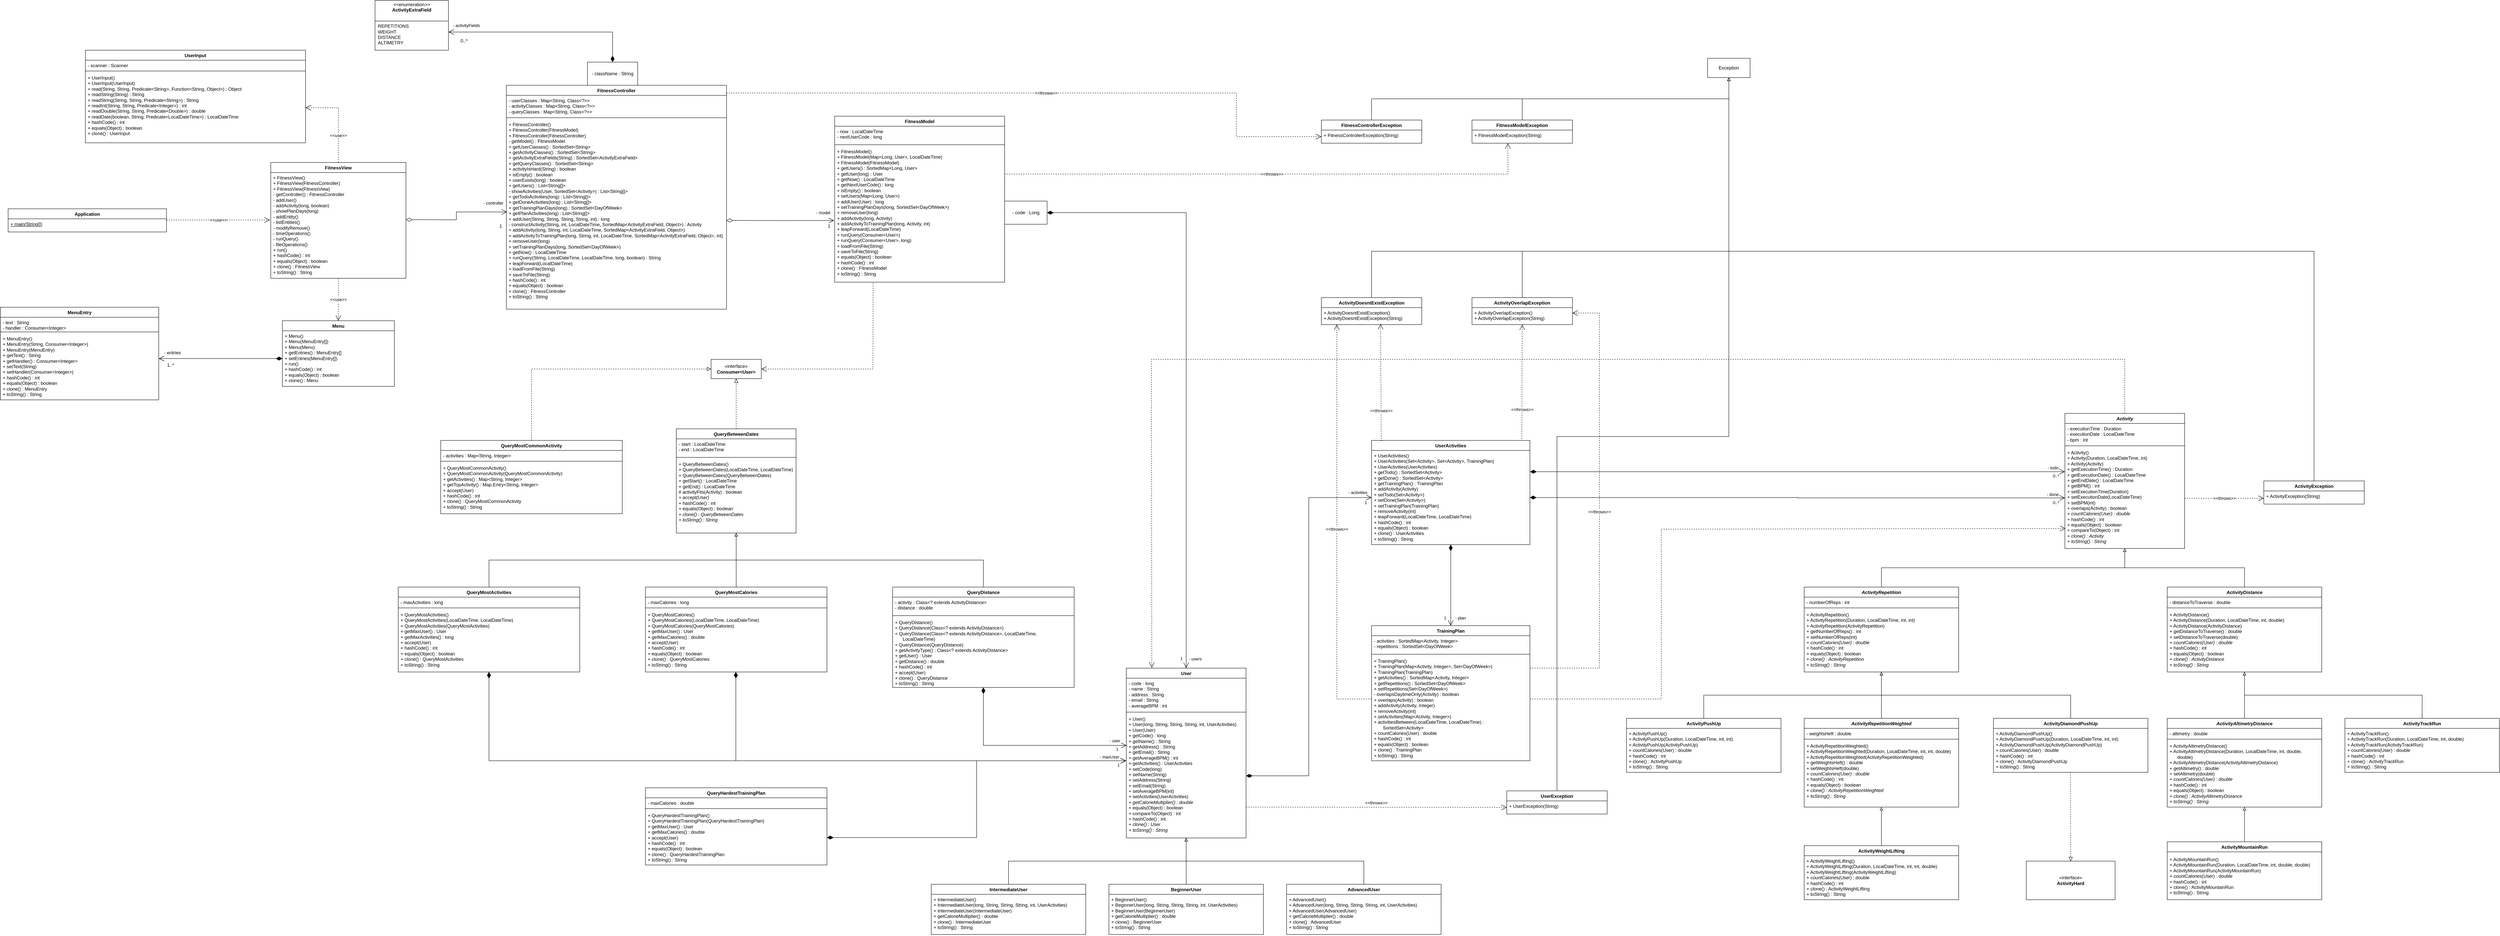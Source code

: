 <mxfile version="24.4.0" type="device">
  <diagram name="Page-1" id="_YsLOHdZk5vtzI21IBHy">
    <mxGraphModel dx="2600" dy="1422" grid="1" gridSize="10" guides="1" tooltips="1" connect="1" arrows="1" fold="1" page="1" pageScale="1" pageWidth="10000" pageHeight="10000" math="0" shadow="0">
      <root>
        <mxCell id="0" />
        <mxCell id="1" parent="0" />
        <mxCell id="0ldtN5F-kfAA7M86vBhx-52" value="&lt;div&gt;&lt;i&gt;Activity&lt;/i&gt;&lt;/div&gt;" style="swimlane;fontStyle=1;align=center;verticalAlign=top;childLayout=stackLayout;horizontal=1;startSize=26;horizontalStack=0;resizeParent=1;resizeParentMax=0;resizeLast=0;collapsible=1;marginBottom=0;whiteSpace=wrap;html=1;" parent="1" vertex="1">
          <mxGeometry x="6885" y="2540" width="310" height="350" as="geometry" />
        </mxCell>
        <mxCell id="0ldtN5F-kfAA7M86vBhx-53" value="&lt;div&gt;- executionTime : Duration&lt;/div&gt;&lt;div&gt;- executionDate : LocalDateTime&lt;br&gt;&lt;/div&gt;&lt;div&gt;- bpm : int&lt;br&gt;&lt;/div&gt;" style="text;strokeColor=none;fillColor=none;align=left;verticalAlign=top;spacingLeft=4;spacingRight=4;overflow=hidden;rotatable=0;points=[[0,0.5],[1,0.5]];portConstraint=eastwest;whiteSpace=wrap;html=1;" parent="0ldtN5F-kfAA7M86vBhx-52" vertex="1">
          <mxGeometry y="26" width="310" height="54" as="geometry" />
        </mxCell>
        <mxCell id="0ldtN5F-kfAA7M86vBhx-54" value="" style="line;strokeWidth=1;fillColor=none;align=left;verticalAlign=middle;spacingTop=-1;spacingLeft=3;spacingRight=3;rotatable=0;labelPosition=right;points=[];portConstraint=eastwest;strokeColor=inherit;" parent="0ldtN5F-kfAA7M86vBhx-52" vertex="1">
          <mxGeometry y="80" width="310" height="8" as="geometry" />
        </mxCell>
        <mxCell id="0ldtN5F-kfAA7M86vBhx-55" value="&lt;div&gt;+ Activity()&lt;/div&gt;&lt;div&gt;+ Activity(Duration,  LocalDateTime,  int)&lt;br&gt;&lt;/div&gt;&lt;div&gt;+ Activity(Activity)&lt;/div&gt;&lt;div&gt;+ getExecutionTime() : Duration&lt;/div&gt;&lt;div&gt;+ getExecutionDate() : LocalDateTime&lt;/div&gt;&lt;div&gt;+ getEndDate() : LocalDateTime&lt;br&gt;&lt;/div&gt;&lt;div&gt;+ getBPM() : int&lt;/div&gt;&lt;div&gt;+ setExecutionTime(Duration)&lt;/div&gt;&lt;div&gt;+ setExecutionDate(LocalDateTime)&lt;/div&gt;&lt;div&gt;+ setBPM(int)&lt;/div&gt;&lt;div&gt;+ overlaps(Activity) : boolean&lt;br&gt;&lt;/div&gt;&lt;div&gt;&lt;i&gt;+ countCalories(User) : double&lt;/i&gt;&lt;/div&gt;&lt;div&gt;&lt;i&gt;+ &lt;/i&gt;hashCode() : int&lt;br&gt;&lt;/div&gt;&lt;div&gt;&lt;i&gt;+ &lt;/i&gt;equals(Object) : boolean&lt;/div&gt;&lt;div&gt;+ compareTo(Object) : int&lt;br&gt;&lt;/div&gt;&lt;div&gt;+ &lt;i&gt;clone() : Activity&lt;/i&gt;&lt;/div&gt;&lt;div&gt;&lt;i&gt;+ toString() : String&lt;/i&gt;&lt;br&gt;&lt;/div&gt;&lt;div&gt;&lt;br&gt;&lt;/div&gt;" style="text;strokeColor=none;fillColor=none;align=left;verticalAlign=top;spacingLeft=4;spacingRight=4;overflow=hidden;rotatable=0;points=[[0,0.5],[1,0.5]];portConstraint=eastwest;whiteSpace=wrap;html=1;" parent="0ldtN5F-kfAA7M86vBhx-52" vertex="1">
          <mxGeometry y="88" width="310" height="262" as="geometry" />
        </mxCell>
        <mxCell id="0ldtN5F-kfAA7M86vBhx-56" style="edgeStyle=orthogonalEdgeStyle;rounded=0;orthogonalLoop=1;jettySize=auto;html=1;exitX=0.5;exitY=0;exitDx=0;exitDy=0;endArrow=block;endFill=0;" parent="1" source="0ldtN5F-kfAA7M86vBhx-57" target="0ldtN5F-kfAA7M86vBhx-62" edge="1">
          <mxGeometry relative="1" as="geometry" />
        </mxCell>
        <mxCell id="0ldtN5F-kfAA7M86vBhx-57" value="&lt;i&gt;ActivityAltimetryDistance&lt;/i&gt;" style="swimlane;fontStyle=1;align=center;verticalAlign=top;childLayout=stackLayout;horizontal=1;startSize=26;horizontalStack=0;resizeParent=1;resizeParentMax=0;resizeLast=0;collapsible=1;marginBottom=0;whiteSpace=wrap;html=1;" parent="1" vertex="1">
          <mxGeometry x="7150" y="3330" width="400" height="230" as="geometry" />
        </mxCell>
        <mxCell id="0ldtN5F-kfAA7M86vBhx-58" value="&lt;div&gt;- altimetry : double&lt;/div&gt;" style="text;strokeColor=none;fillColor=none;align=left;verticalAlign=top;spacingLeft=4;spacingRight=4;overflow=hidden;rotatable=0;points=[[0,0.5],[1,0.5]];portConstraint=eastwest;whiteSpace=wrap;html=1;" parent="0ldtN5F-kfAA7M86vBhx-57" vertex="1">
          <mxGeometry y="26" width="400" height="24" as="geometry" />
        </mxCell>
        <mxCell id="0ldtN5F-kfAA7M86vBhx-59" value="" style="line;strokeWidth=1;fillColor=none;align=left;verticalAlign=middle;spacingTop=-1;spacingLeft=3;spacingRight=3;rotatable=0;labelPosition=right;points=[];portConstraint=eastwest;strokeColor=inherit;" parent="0ldtN5F-kfAA7M86vBhx-57" vertex="1">
          <mxGeometry y="50" width="400" height="8" as="geometry" />
        </mxCell>
        <mxCell id="0ldtN5F-kfAA7M86vBhx-60" value="&lt;div&gt;+ ActivityAltimetryDistance()&lt;/div&gt;&lt;div&gt;+ ActivityAltimetryDistance(Duration, LocalDateTime, int, double,&lt;/div&gt;&lt;div&gt;&amp;nbsp;&amp;nbsp;&amp;nbsp;&amp;nbsp;&amp;nbsp; double)&lt;br&gt;&lt;/div&gt;&lt;div&gt;+ ActivityAltimetryDistance(ActivityAltimetryDistance)&lt;/div&gt;&lt;div&gt;+ getAltimetry() : double&lt;/div&gt;&lt;div&gt;+ setAltimetry(double)&lt;/div&gt;&lt;div&gt;+ &lt;i&gt;countCalories(User) : double&lt;/i&gt;&lt;/div&gt;&lt;div&gt;&lt;i&gt;+ &lt;/i&gt;hashCode() : int&lt;br&gt;&lt;/div&gt;&lt;div&gt;+ equals(Object) : boolean&lt;/div&gt;&lt;div&gt;+ &lt;i&gt;clone() : ActivityAltimetryDistance&lt;/i&gt;&lt;/div&gt;&lt;div&gt;+ &lt;i&gt;toString() : String&lt;/i&gt;&lt;br&gt;&lt;/div&gt;&lt;div&gt;&lt;br&gt;&lt;/div&gt;" style="text;strokeColor=none;fillColor=none;align=left;verticalAlign=top;spacingLeft=4;spacingRight=4;overflow=hidden;rotatable=0;points=[[0,0.5],[1,0.5]];portConstraint=eastwest;whiteSpace=wrap;html=1;" parent="0ldtN5F-kfAA7M86vBhx-57" vertex="1">
          <mxGeometry y="58" width="400" height="172" as="geometry" />
        </mxCell>
        <mxCell id="0ldtN5F-kfAA7M86vBhx-61" style="edgeStyle=orthogonalEdgeStyle;rounded=0;orthogonalLoop=1;jettySize=auto;html=1;exitX=0.5;exitY=0;exitDx=0;exitDy=0;endArrow=block;endFill=0;" parent="1" source="0ldtN5F-kfAA7M86vBhx-62" target="0ldtN5F-kfAA7M86vBhx-52" edge="1">
          <mxGeometry relative="1" as="geometry" />
        </mxCell>
        <mxCell id="0ldtN5F-kfAA7M86vBhx-62" value="&lt;i&gt;ActivityDistance&lt;/i&gt;" style="swimlane;fontStyle=1;align=center;verticalAlign=top;childLayout=stackLayout;horizontal=1;startSize=26;horizontalStack=0;resizeParent=1;resizeParentMax=0;resizeLast=0;collapsible=1;marginBottom=0;whiteSpace=wrap;html=1;" parent="1" vertex="1">
          <mxGeometry x="7150" y="2990" width="400" height="220" as="geometry" />
        </mxCell>
        <mxCell id="0ldtN5F-kfAA7M86vBhx-63" value="&lt;div&gt;- distanceToTraverse : double&lt;/div&gt;" style="text;strokeColor=none;fillColor=none;align=left;verticalAlign=top;spacingLeft=4;spacingRight=4;overflow=hidden;rotatable=0;points=[[0,0.5],[1,0.5]];portConstraint=eastwest;whiteSpace=wrap;html=1;" parent="0ldtN5F-kfAA7M86vBhx-62" vertex="1">
          <mxGeometry y="26" width="400" height="24" as="geometry" />
        </mxCell>
        <mxCell id="0ldtN5F-kfAA7M86vBhx-64" value="" style="line;strokeWidth=1;fillColor=none;align=left;verticalAlign=middle;spacingTop=-1;spacingLeft=3;spacingRight=3;rotatable=0;labelPosition=right;points=[];portConstraint=eastwest;strokeColor=inherit;" parent="0ldtN5F-kfAA7M86vBhx-62" vertex="1">
          <mxGeometry y="50" width="400" height="8" as="geometry" />
        </mxCell>
        <mxCell id="0ldtN5F-kfAA7M86vBhx-65" value="&lt;div&gt;+ ActivityDistance()&lt;/div&gt;&lt;div&gt;+ ActivityDistance(Duration, LocalDateTime, int, double)&lt;br&gt;&lt;/div&gt;&lt;div&gt;+ ActivityDistance(ActivityDistance)&lt;/div&gt;&lt;div&gt;+ getDistanceToTraverse() : double&lt;/div&gt;&lt;div&gt;+ setDistanceToTraverse(double)&lt;/div&gt;&lt;div&gt;+ &lt;i&gt;countCalories(User) : double&lt;/i&gt;&lt;/div&gt;&lt;div&gt;&lt;i&gt;+ &lt;/i&gt;hashCode() : int&lt;br&gt;&lt;/div&gt;&lt;div&gt;+ equals(Object) : boolean&lt;/div&gt;&lt;div&gt;+ &lt;i&gt;clone() : ActivityDistance&lt;br&gt;&lt;/i&gt;&lt;/div&gt;&lt;div&gt;+ &lt;i&gt;toString() : String&lt;/i&gt;&lt;br&gt;&lt;/div&gt;&lt;div&gt;&lt;br&gt;&lt;/div&gt;" style="text;strokeColor=none;fillColor=none;align=left;verticalAlign=top;spacingLeft=4;spacingRight=4;overflow=hidden;rotatable=0;points=[[0,0.5],[1,0.5]];portConstraint=eastwest;whiteSpace=wrap;html=1;" parent="0ldtN5F-kfAA7M86vBhx-62" vertex="1">
          <mxGeometry y="58" width="400" height="162" as="geometry" />
        </mxCell>
        <mxCell id="0ldtN5F-kfAA7M86vBhx-66" style="edgeStyle=orthogonalEdgeStyle;rounded=0;orthogonalLoop=1;jettySize=auto;html=1;exitX=0.5;exitY=0;exitDx=0;exitDy=0;endArrow=block;endFill=0;" parent="1" source="0ldtN5F-kfAA7M86vBhx-67" target="0ldtN5F-kfAA7M86vBhx-52" edge="1">
          <mxGeometry relative="1" as="geometry" />
        </mxCell>
        <mxCell id="0ldtN5F-kfAA7M86vBhx-67" value="&lt;i&gt;ActivityRepetition&lt;/i&gt;" style="swimlane;fontStyle=1;align=center;verticalAlign=top;childLayout=stackLayout;horizontal=1;startSize=26;horizontalStack=0;resizeParent=1;resizeParentMax=0;resizeLast=0;collapsible=1;marginBottom=0;whiteSpace=wrap;html=1;" parent="1" vertex="1">
          <mxGeometry x="6210" y="2990" width="400" height="220" as="geometry" />
        </mxCell>
        <mxCell id="0ldtN5F-kfAA7M86vBhx-68" value="&lt;div&gt;- numberOfReps : int&lt;/div&gt;" style="text;strokeColor=none;fillColor=none;align=left;verticalAlign=top;spacingLeft=4;spacingRight=4;overflow=hidden;rotatable=0;points=[[0,0.5],[1,0.5]];portConstraint=eastwest;whiteSpace=wrap;html=1;" parent="0ldtN5F-kfAA7M86vBhx-67" vertex="1">
          <mxGeometry y="26" width="400" height="24" as="geometry" />
        </mxCell>
        <mxCell id="0ldtN5F-kfAA7M86vBhx-69" value="" style="line;strokeWidth=1;fillColor=none;align=left;verticalAlign=middle;spacingTop=-1;spacingLeft=3;spacingRight=3;rotatable=0;labelPosition=right;points=[];portConstraint=eastwest;strokeColor=inherit;" parent="0ldtN5F-kfAA7M86vBhx-67" vertex="1">
          <mxGeometry y="50" width="400" height="8" as="geometry" />
        </mxCell>
        <mxCell id="0ldtN5F-kfAA7M86vBhx-70" value="&lt;div&gt;+ ActivityRepetition()&lt;/div&gt;&lt;div&gt;+ ActivityRepetition(Duration, LocalDateTime, int, int)&lt;br&gt;&lt;/div&gt;&lt;div&gt;+ ActivityRepetition(ActivityRepetition)&lt;/div&gt;&lt;div&gt;+ getNumberOfReps() : int&lt;/div&gt;&lt;div&gt;+ setNumberOfReps(int)&lt;/div&gt;&lt;div&gt;+ &lt;i&gt;countCalories(User) : double&lt;/i&gt;&lt;/div&gt;&lt;div&gt;&lt;i&gt;+ &lt;/i&gt;hashCode() : int&lt;br&gt;&lt;/div&gt;&lt;div&gt;+ equals(Object) : boolean&lt;/div&gt;&lt;div&gt;+ &lt;i&gt;clone() : ActivityRepetition&lt;br&gt;&lt;/i&gt;&lt;/div&gt;&lt;div&gt;+ &lt;i&gt;toString() : String&lt;/i&gt;&lt;br&gt;&lt;/div&gt;&lt;div&gt;&lt;br&gt;&lt;/div&gt;" style="text;strokeColor=none;fillColor=none;align=left;verticalAlign=top;spacingLeft=4;spacingRight=4;overflow=hidden;rotatable=0;points=[[0,0.5],[1,0.5]];portConstraint=eastwest;whiteSpace=wrap;html=1;" parent="0ldtN5F-kfAA7M86vBhx-67" vertex="1">
          <mxGeometry y="58" width="400" height="162" as="geometry" />
        </mxCell>
        <mxCell id="0ldtN5F-kfAA7M86vBhx-71" style="edgeStyle=orthogonalEdgeStyle;rounded=0;orthogonalLoop=1;jettySize=auto;html=1;exitX=0.5;exitY=0;exitDx=0;exitDy=0;endArrow=block;endFill=0;" parent="1" source="0ldtN5F-kfAA7M86vBhx-72" target="0ldtN5F-kfAA7M86vBhx-67" edge="1">
          <mxGeometry relative="1" as="geometry" />
        </mxCell>
        <mxCell id="0ldtN5F-kfAA7M86vBhx-72" value="&lt;i&gt;ActivityRepetitionWeighted&lt;/i&gt;" style="swimlane;fontStyle=1;align=center;verticalAlign=top;childLayout=stackLayout;horizontal=1;startSize=26;horizontalStack=0;resizeParent=1;resizeParentMax=0;resizeLast=0;collapsible=1;marginBottom=0;whiteSpace=wrap;html=1;" parent="1" vertex="1">
          <mxGeometry x="6210" y="3330" width="400" height="230" as="geometry" />
        </mxCell>
        <mxCell id="0ldtN5F-kfAA7M86vBhx-73" value="&lt;div&gt;- weightsHeft : double&lt;/div&gt;" style="text;strokeColor=none;fillColor=none;align=left;verticalAlign=top;spacingLeft=4;spacingRight=4;overflow=hidden;rotatable=0;points=[[0,0.5],[1,0.5]];portConstraint=eastwest;whiteSpace=wrap;html=1;" parent="0ldtN5F-kfAA7M86vBhx-72" vertex="1">
          <mxGeometry y="26" width="400" height="24" as="geometry" />
        </mxCell>
        <mxCell id="0ldtN5F-kfAA7M86vBhx-74" value="" style="line;strokeWidth=1;fillColor=none;align=left;verticalAlign=middle;spacingTop=-1;spacingLeft=3;spacingRight=3;rotatable=0;labelPosition=right;points=[];portConstraint=eastwest;strokeColor=inherit;" parent="0ldtN5F-kfAA7M86vBhx-72" vertex="1">
          <mxGeometry y="50" width="400" height="8" as="geometry" />
        </mxCell>
        <mxCell id="0ldtN5F-kfAA7M86vBhx-75" value="&lt;div&gt;+ ActivityRepetitionWeighted()&lt;/div&gt;&lt;div&gt;+ ActivityRepetitionWeighted(Duration, LocalDateTime, int, int, double)&lt;br&gt;&lt;/div&gt;&lt;div&gt;+ ActivityRepetitionWeighted(ActivityRepetitionWeighted)&lt;/div&gt;&lt;div&gt;+ getWeightsHeft() : double&lt;/div&gt;&lt;div&gt;+ setWeightsHeft(double)&lt;/div&gt;&lt;div&gt;+ &lt;i&gt;countCalories(User) : double&lt;/i&gt;&lt;/div&gt;&lt;div&gt;+ hashCode() : int&lt;br&gt;&lt;/div&gt;&lt;div&gt;+ equals(Object) : boolean&lt;/div&gt;&lt;div&gt;+ &lt;i&gt;clone() : ActivityRepetitionWeighted&lt;br&gt;&lt;/i&gt;&lt;/div&gt;&lt;div&gt;+ &lt;i&gt;toString() : String&lt;/i&gt;&lt;br&gt;&lt;/div&gt;&lt;div&gt;&lt;br&gt;&lt;/div&gt;" style="text;strokeColor=none;fillColor=none;align=left;verticalAlign=top;spacingLeft=4;spacingRight=4;overflow=hidden;rotatable=0;points=[[0,0.5],[1,0.5]];portConstraint=eastwest;whiteSpace=wrap;html=1;" parent="0ldtN5F-kfAA7M86vBhx-72" vertex="1">
          <mxGeometry y="58" width="400" height="172" as="geometry" />
        </mxCell>
        <mxCell id="0ldtN5F-kfAA7M86vBhx-76" style="edgeStyle=orthogonalEdgeStyle;rounded=0;orthogonalLoop=1;jettySize=auto;html=1;exitX=0.5;exitY=0;exitDx=0;exitDy=0;endArrow=block;endFill=0;" parent="1" source="0ldtN5F-kfAA7M86vBhx-77" target="0ldtN5F-kfAA7M86vBhx-57" edge="1">
          <mxGeometry relative="1" as="geometry" />
        </mxCell>
        <mxCell id="0ldtN5F-kfAA7M86vBhx-77" value="ActivityMountainRun" style="swimlane;fontStyle=1;align=center;verticalAlign=top;childLayout=stackLayout;horizontal=1;startSize=26;horizontalStack=0;resizeParent=1;resizeParentMax=0;resizeLast=0;collapsible=1;marginBottom=0;whiteSpace=wrap;html=1;" parent="1" vertex="1">
          <mxGeometry x="7150" y="3650" width="400" height="150" as="geometry" />
        </mxCell>
        <mxCell id="0ldtN5F-kfAA7M86vBhx-78" value="&lt;div&gt;- altimetry : double&lt;/div&gt;" style="text;strokeColor=none;fillColor=none;align=left;verticalAlign=top;spacingLeft=4;spacingRight=4;overflow=hidden;rotatable=0;points=[[0,0.5],[1,0.5]];portConstraint=eastwest;whiteSpace=wrap;html=1;" parent="0ldtN5F-kfAA7M86vBhx-77" vertex="1">
          <mxGeometry y="26" width="400" height="6" as="geometry" />
        </mxCell>
        <mxCell id="0ldtN5F-kfAA7M86vBhx-79" value="&lt;div&gt;+ ActivityMountainRun()&lt;/div&gt;&lt;div&gt;+ ActivityMountainRun(Duration, LocalDateTime, int, double, double)&lt;br&gt;&lt;/div&gt;&lt;div&gt;+ ActivityMountainRun(ActivityMountainRun)&lt;/div&gt;&lt;div&gt;+ countCalories(User) : double&lt;/div&gt;&lt;div&gt;&lt;i&gt;+ &lt;/i&gt;hashCode() : int&lt;br&gt;&lt;/div&gt;&lt;div&gt;+ clone() : ActivityMountainRun&lt;br&gt;&lt;/div&gt;&lt;div&gt;+ toString() : String&lt;br&gt;&lt;/div&gt;&lt;div&gt;&lt;br&gt;&lt;/div&gt;" style="text;strokeColor=none;fillColor=none;align=left;verticalAlign=top;spacingLeft=4;spacingRight=4;overflow=hidden;rotatable=0;points=[[0,0.5],[1,0.5]];portConstraint=eastwest;whiteSpace=wrap;html=1;" parent="0ldtN5F-kfAA7M86vBhx-77" vertex="1">
          <mxGeometry y="32" width="400" height="118" as="geometry" />
        </mxCell>
        <mxCell id="0ldtN5F-kfAA7M86vBhx-80" style="edgeStyle=orthogonalEdgeStyle;rounded=0;orthogonalLoop=1;jettySize=auto;html=1;exitX=0.5;exitY=0;exitDx=0;exitDy=0;endArrow=block;endFill=0;" parent="1" source="0ldtN5F-kfAA7M86vBhx-81" target="0ldtN5F-kfAA7M86vBhx-67" edge="1">
          <mxGeometry relative="1" as="geometry" />
        </mxCell>
        <mxCell id="0ldtN5F-kfAA7M86vBhx-81" value="ActivityPushUp" style="swimlane;fontStyle=1;align=center;verticalAlign=top;childLayout=stackLayout;horizontal=1;startSize=26;horizontalStack=0;resizeParent=1;resizeParentMax=0;resizeLast=0;collapsible=1;marginBottom=0;whiteSpace=wrap;html=1;" parent="1" vertex="1">
          <mxGeometry x="5750" y="3330" width="400" height="140" as="geometry" />
        </mxCell>
        <mxCell id="0ldtN5F-kfAA7M86vBhx-82" value="&lt;div&gt;+ ActivityPushUp()&lt;/div&gt;&lt;div&gt;+ ActivityPushUp(Duration, LocalDateTime, int, int)&lt;br&gt;&lt;/div&gt;&lt;div&gt;+ ActivityPushUp(ActivityPushUp)&lt;/div&gt;&lt;div&gt;+ countCalories(User) : double&lt;/div&gt;&lt;div&gt;+ hashCode() : int&lt;br&gt;&lt;/div&gt;&lt;div&gt;+ clone() : ActivityPushUp&lt;i&gt;&lt;br&gt;&lt;/i&gt;&lt;/div&gt;&lt;div&gt;+ toString() : String&lt;br&gt;&lt;/div&gt;&lt;div&gt;&lt;br&gt;&lt;/div&gt;" style="text;strokeColor=none;fillColor=none;align=left;verticalAlign=top;spacingLeft=4;spacingRight=4;overflow=hidden;rotatable=0;points=[[0,0.5],[1,0.5]];portConstraint=eastwest;whiteSpace=wrap;html=1;" parent="0ldtN5F-kfAA7M86vBhx-81" vertex="1">
          <mxGeometry y="26" width="400" height="114" as="geometry" />
        </mxCell>
        <mxCell id="0ldtN5F-kfAA7M86vBhx-83" style="edgeStyle=orthogonalEdgeStyle;rounded=0;orthogonalLoop=1;jettySize=auto;html=1;exitX=0.5;exitY=0;exitDx=0;exitDy=0;endArrow=block;endFill=0;" parent="1" source="0ldtN5F-kfAA7M86vBhx-84" target="0ldtN5F-kfAA7M86vBhx-72" edge="1">
          <mxGeometry relative="1" as="geometry" />
        </mxCell>
        <mxCell id="0ldtN5F-kfAA7M86vBhx-84" value="ActivityWeightLifting" style="swimlane;fontStyle=1;align=center;verticalAlign=top;childLayout=stackLayout;horizontal=1;startSize=26;horizontalStack=0;resizeParent=1;resizeParentMax=0;resizeLast=0;collapsible=1;marginBottom=0;whiteSpace=wrap;html=1;" parent="1" vertex="1">
          <mxGeometry x="6210" y="3660" width="400" height="140" as="geometry" />
        </mxCell>
        <mxCell id="0ldtN5F-kfAA7M86vBhx-85" value="&lt;div&gt;+ ActivityWeightLifting()&lt;/div&gt;&lt;div&gt;+ ActivityWeightLifting(Duration, LocalDateTime, int, int, double)&lt;br&gt;&lt;/div&gt;&lt;div&gt;+ ActivityWeightLifting(ActivityWeightLifting)&lt;/div&gt;&lt;div&gt;+ countCalories(User) : double&lt;/div&gt;&lt;div&gt;+ hashCode() : int&lt;br&gt;&lt;/div&gt;&lt;div&gt;+ clone() : ActivityWeightLifting&lt;i&gt;&lt;br&gt;&lt;/i&gt;&lt;/div&gt;&lt;div&gt;+ toString() : String&lt;br&gt;&lt;/div&gt;&lt;div&gt;&lt;br&gt;&lt;/div&gt;" style="text;strokeColor=none;fillColor=none;align=left;verticalAlign=top;spacingLeft=4;spacingRight=4;overflow=hidden;rotatable=0;points=[[0,0.5],[1,0.5]];portConstraint=eastwest;whiteSpace=wrap;html=1;" parent="0ldtN5F-kfAA7M86vBhx-84" vertex="1">
          <mxGeometry y="26" width="400" height="114" as="geometry" />
        </mxCell>
        <mxCell id="0ldtN5F-kfAA7M86vBhx-86" style="edgeStyle=orthogonalEdgeStyle;rounded=0;orthogonalLoop=1;jettySize=auto;html=1;exitX=0.5;exitY=0;exitDx=0;exitDy=0;endArrow=block;endFill=0;" parent="1" source="0ldtN5F-kfAA7M86vBhx-87" target="0ldtN5F-kfAA7M86vBhx-62" edge="1">
          <mxGeometry relative="1" as="geometry" />
        </mxCell>
        <mxCell id="0ldtN5F-kfAA7M86vBhx-87" value="ActivityTrackRun" style="swimlane;fontStyle=1;align=center;verticalAlign=top;childLayout=stackLayout;horizontal=1;startSize=26;horizontalStack=0;resizeParent=1;resizeParentMax=0;resizeLast=0;collapsible=1;marginBottom=0;whiteSpace=wrap;html=1;" parent="1" vertex="1">
          <mxGeometry x="7610" y="3330" width="400" height="140" as="geometry" />
        </mxCell>
        <mxCell id="0ldtN5F-kfAA7M86vBhx-88" value="&lt;div&gt;+ ActivityTrackRun()&lt;/div&gt;&lt;div&gt;+ ActivityTrackRun(Duration, LocalDateTime, int, double)&lt;br&gt;&lt;/div&gt;&lt;div&gt;+ ActivityTrackRun(ActivityTrackRun)&lt;/div&gt;&lt;div&gt;+ countCalories(User) : double&lt;/div&gt;&lt;div&gt;+ hashCode() : int&lt;br&gt;&lt;/div&gt;&lt;div&gt;+ clone() : ActivityTrackRun&lt;i&gt;&lt;br&gt;&lt;/i&gt;&lt;/div&gt;&lt;div&gt;+ toString() : String&lt;br&gt;&lt;/div&gt;&lt;div&gt;&lt;br&gt;&lt;/div&gt;" style="text;strokeColor=none;fillColor=none;align=left;verticalAlign=top;spacingLeft=4;spacingRight=4;overflow=hidden;rotatable=0;points=[[0,0.5],[1,0.5]];portConstraint=eastwest;whiteSpace=wrap;html=1;" parent="0ldtN5F-kfAA7M86vBhx-87" vertex="1">
          <mxGeometry y="26" width="400" height="114" as="geometry" />
        </mxCell>
        <mxCell id="0ldtN5F-kfAA7M86vBhx-89" value="&lt;i&gt;User&lt;/i&gt;" style="swimlane;fontStyle=1;align=center;verticalAlign=top;childLayout=stackLayout;horizontal=1;startSize=26;horizontalStack=0;resizeParent=1;resizeParentMax=0;resizeLast=0;collapsible=1;marginBottom=0;whiteSpace=wrap;html=1;" parent="1" vertex="1">
          <mxGeometry x="4455" y="3200" width="310" height="440" as="geometry" />
        </mxCell>
        <mxCell id="0ldtN5F-kfAA7M86vBhx-90" value="&lt;div&gt;- code : long&lt;br&gt;&lt;/div&gt;&lt;div&gt;- name : String&lt;br&gt;&lt;/div&gt;&lt;div&gt;- address : String&lt;/div&gt;&lt;div&gt;- email : String&lt;/div&gt;&lt;div&gt;- averageBPM : int&lt;br&gt;&lt;/div&gt;" style="text;strokeColor=none;fillColor=none;align=left;verticalAlign=top;spacingLeft=4;spacingRight=4;overflow=hidden;rotatable=0;points=[[0,0.5],[1,0.5]];portConstraint=eastwest;whiteSpace=wrap;html=1;" parent="0ldtN5F-kfAA7M86vBhx-89" vertex="1">
          <mxGeometry y="26" width="310" height="84" as="geometry" />
        </mxCell>
        <mxCell id="0ldtN5F-kfAA7M86vBhx-91" value="" style="line;strokeWidth=1;fillColor=none;align=left;verticalAlign=middle;spacingTop=-1;spacingLeft=3;spacingRight=3;rotatable=0;labelPosition=right;points=[];portConstraint=eastwest;strokeColor=inherit;" parent="0ldtN5F-kfAA7M86vBhx-89" vertex="1">
          <mxGeometry y="110" width="310" height="8" as="geometry" />
        </mxCell>
        <mxCell id="0ldtN5F-kfAA7M86vBhx-92" value="&lt;div&gt;+ User()&lt;/div&gt;&lt;div&gt;+ User(long, String, String, String, int, UserActivities)&lt;/div&gt;&lt;div&gt;+ User(User)&lt;br&gt;&lt;/div&gt;&lt;div&gt;+ getCode() : long&lt;/div&gt;&lt;div&gt;+ getName() : String&lt;/div&gt;&lt;div&gt;+ getAddress() : String&lt;/div&gt;&lt;div&gt;+ getEmail() : String&lt;/div&gt;&lt;div&gt;+ getAverageBPM() : int&lt;/div&gt;&lt;div&gt;+ getActivities() : UserActivities&lt;br&gt;&lt;/div&gt;&lt;div&gt;+ setCode(long)&lt;/div&gt;&lt;div&gt;+ setName(String)&lt;/div&gt;&lt;div&gt;+ setAddress(String)&lt;/div&gt;&lt;div&gt;+ setEmail(String)&lt;/div&gt;&lt;div&gt;+ setAverageBPM(int)&lt;/div&gt;&lt;div&gt;+ setActivities(UserActivities)&lt;/div&gt;&lt;div&gt;+ &lt;i&gt;getCalorieMultiplier() : double&lt;/i&gt;&lt;/div&gt;&lt;div&gt;+ equals(Object) : boolean&lt;/div&gt;&lt;div&gt;+ compareTo(Object) : int&lt;br&gt;&lt;/div&gt;&lt;div&gt;+ hashCode() : int&lt;/div&gt;&lt;div&gt;&lt;i&gt;+ clone() : User&lt;/i&gt;&lt;/div&gt;&lt;div&gt;&lt;i&gt;+ toString() : String&lt;br&gt;&lt;/i&gt;&lt;/div&gt;&lt;div&gt;&lt;i&gt;&lt;br&gt;&lt;/i&gt;&lt;/div&gt;&lt;div&gt;&lt;br&gt;&lt;/div&gt;" style="text;strokeColor=none;fillColor=none;align=left;verticalAlign=top;spacingLeft=4;spacingRight=4;overflow=hidden;rotatable=0;points=[[0,0.5],[1,0.5]];portConstraint=eastwest;whiteSpace=wrap;html=1;" parent="0ldtN5F-kfAA7M86vBhx-89" vertex="1">
          <mxGeometry y="118" width="310" height="322" as="geometry" />
        </mxCell>
        <mxCell id="0ldtN5F-kfAA7M86vBhx-93" style="edgeStyle=orthogonalEdgeStyle;rounded=0;orthogonalLoop=1;jettySize=auto;html=1;exitX=0.5;exitY=0;exitDx=0;exitDy=0;endArrow=block;endFill=0;" parent="1" source="0ldtN5F-kfAA7M86vBhx-94" target="0ldtN5F-kfAA7M86vBhx-89" edge="1">
          <mxGeometry relative="1" as="geometry" />
        </mxCell>
        <mxCell id="0ldtN5F-kfAA7M86vBhx-94" value="IntermediateUser" style="swimlane;fontStyle=1;align=center;verticalAlign=top;childLayout=stackLayout;horizontal=1;startSize=26;horizontalStack=0;resizeParent=1;resizeParentMax=0;resizeLast=0;collapsible=1;marginBottom=0;whiteSpace=wrap;html=1;" parent="1" vertex="1">
          <mxGeometry x="3950" y="3760" width="400" height="130" as="geometry" />
        </mxCell>
        <mxCell id="0ldtN5F-kfAA7M86vBhx-95" value="&lt;div&gt;+ IntermediateUser()&lt;/div&gt;&lt;div&gt;+ IntermediateUser(long, String, String, String, int, UserActivities)&lt;/div&gt;&lt;div&gt;+ IntermediateUser(IntermediateUser)&lt;/div&gt;&lt;div&gt;+ getCalorieMultiplier() : double&lt;/div&gt;&lt;div&gt;+ clone() : IntermediateUser&lt;/div&gt;&lt;div&gt;+ toString() : String&lt;br&gt;&lt;/div&gt;" style="text;strokeColor=none;fillColor=none;align=left;verticalAlign=top;spacingLeft=4;spacingRight=4;overflow=hidden;rotatable=0;points=[[0,0.5],[1,0.5]];portConstraint=eastwest;whiteSpace=wrap;html=1;" parent="0ldtN5F-kfAA7M86vBhx-94" vertex="1">
          <mxGeometry y="26" width="400" height="104" as="geometry" />
        </mxCell>
        <mxCell id="0ldtN5F-kfAA7M86vBhx-96" style="edgeStyle=orthogonalEdgeStyle;rounded=0;orthogonalLoop=1;jettySize=auto;html=1;exitX=0.5;exitY=0;exitDx=0;exitDy=0;endArrow=block;endFill=0;" parent="1" source="0ldtN5F-kfAA7M86vBhx-97" target="0ldtN5F-kfAA7M86vBhx-89" edge="1">
          <mxGeometry relative="1" as="geometry" />
        </mxCell>
        <mxCell id="0ldtN5F-kfAA7M86vBhx-97" value="BeginnerUser" style="swimlane;fontStyle=1;align=center;verticalAlign=top;childLayout=stackLayout;horizontal=1;startSize=26;horizontalStack=0;resizeParent=1;resizeParentMax=0;resizeLast=0;collapsible=1;marginBottom=0;whiteSpace=wrap;html=1;" parent="1" vertex="1">
          <mxGeometry x="4410" y="3760" width="400" height="130" as="geometry" />
        </mxCell>
        <mxCell id="0ldtN5F-kfAA7M86vBhx-98" value="&lt;div&gt;+ BeginnerUser()&lt;/div&gt;&lt;div&gt;+ BeginnerUser(long, String, String, String, int, UserActivities)&lt;/div&gt;&lt;div&gt;+ BeginnerUser(BeginnerUser)&lt;/div&gt;&lt;div&gt;+ getCalorieMultiplier() : double&lt;/div&gt;&lt;div&gt;+ clone() : BeginnerUser&lt;/div&gt;&lt;div&gt;+ toString() : String&lt;br&gt;&lt;/div&gt;" style="text;strokeColor=none;fillColor=none;align=left;verticalAlign=top;spacingLeft=4;spacingRight=4;overflow=hidden;rotatable=0;points=[[0,0.5],[1,0.5]];portConstraint=eastwest;whiteSpace=wrap;html=1;" parent="0ldtN5F-kfAA7M86vBhx-97" vertex="1">
          <mxGeometry y="26" width="400" height="104" as="geometry" />
        </mxCell>
        <mxCell id="0ldtN5F-kfAA7M86vBhx-99" style="edgeStyle=orthogonalEdgeStyle;rounded=0;orthogonalLoop=1;jettySize=auto;html=1;exitX=0.5;exitY=0;exitDx=0;exitDy=0;endArrow=block;endFill=0;" parent="1" source="0ldtN5F-kfAA7M86vBhx-100" target="0ldtN5F-kfAA7M86vBhx-89" edge="1">
          <mxGeometry relative="1" as="geometry" />
        </mxCell>
        <mxCell id="0ldtN5F-kfAA7M86vBhx-100" value="AdvancedUser" style="swimlane;fontStyle=1;align=center;verticalAlign=top;childLayout=stackLayout;horizontal=1;startSize=26;horizontalStack=0;resizeParent=1;resizeParentMax=0;resizeLast=0;collapsible=1;marginBottom=0;whiteSpace=wrap;html=1;" parent="1" vertex="1">
          <mxGeometry x="4870" y="3760" width="400" height="130" as="geometry" />
        </mxCell>
        <mxCell id="0ldtN5F-kfAA7M86vBhx-101" value="&lt;div&gt;+ AdvancedUser()&lt;/div&gt;&lt;div&gt;+ AdvancedUser(long, String, String, String, int, UserActivities)&lt;/div&gt;&lt;div&gt;+ AdvancedUser(AdvancedUser)&lt;/div&gt;&lt;div&gt;+ getCalorieMultiplier() : double&lt;/div&gt;&lt;div&gt;+ clone() : AdvancedUser&lt;/div&gt;&lt;div&gt;+ toString() : String&lt;br&gt;&lt;/div&gt;" style="text;strokeColor=none;fillColor=none;align=left;verticalAlign=top;spacingLeft=4;spacingRight=4;overflow=hidden;rotatable=0;points=[[0,0.5],[1,0.5]];portConstraint=eastwest;whiteSpace=wrap;html=1;" parent="0ldtN5F-kfAA7M86vBhx-100" vertex="1">
          <mxGeometry y="26" width="400" height="104" as="geometry" />
        </mxCell>
        <mxCell id="0ldtN5F-kfAA7M86vBhx-104" style="edgeStyle=orthogonalEdgeStyle;rounded=0;orthogonalLoop=1;jettySize=auto;html=1;exitX=0.5;exitY=0;exitDx=0;exitDy=0;endArrow=block;endFill=0;" parent="1" source="0ldtN5F-kfAA7M86vBhx-102" target="0ldtN5F-kfAA7M86vBhx-67" edge="1">
          <mxGeometry relative="1" as="geometry" />
        </mxCell>
        <mxCell id="0ldtN5F-kfAA7M86vBhx-102" value="ActivityDiamondPushUp" style="swimlane;fontStyle=1;align=center;verticalAlign=top;childLayout=stackLayout;horizontal=1;startSize=26;horizontalStack=0;resizeParent=1;resizeParentMax=0;resizeLast=0;collapsible=1;marginBottom=0;whiteSpace=wrap;html=1;" parent="1" vertex="1">
          <mxGeometry x="6700" y="3330" width="400" height="140" as="geometry" />
        </mxCell>
        <mxCell id="0ldtN5F-kfAA7M86vBhx-103" value="&lt;div&gt;+ ActivityDiamondPushUp()&lt;/div&gt;&lt;div&gt;+ ActivityDiamondPushUp(Duration, LocalDateTime, int, int)&lt;br&gt;&lt;/div&gt;&lt;div&gt;+ ActivityDiamondPushUp(ActivityDiamondPushUp)&lt;/div&gt;&lt;div&gt;+ countCalories(User) : double&lt;/div&gt;&lt;div&gt;+ hashCode() : int&lt;br&gt;&lt;/div&gt;&lt;div&gt;+ clone() : ActivityDiamondPushUp&lt;i&gt;&lt;br&gt;&lt;/i&gt;&lt;/div&gt;&lt;div&gt;+ toString() : String&lt;br&gt;&lt;/div&gt;&lt;div&gt;&lt;br&gt;&lt;/div&gt;" style="text;strokeColor=none;fillColor=none;align=left;verticalAlign=top;spacingLeft=4;spacingRight=4;overflow=hidden;rotatable=0;points=[[0,0.5],[1,0.5]];portConstraint=eastwest;whiteSpace=wrap;html=1;" parent="0ldtN5F-kfAA7M86vBhx-102" vertex="1">
          <mxGeometry y="26" width="400" height="114" as="geometry" />
        </mxCell>
        <mxCell id="0ldtN5F-kfAA7M86vBhx-105" value="«interface»&lt;br&gt;&lt;b&gt;ActivityHard&lt;/b&gt;" style="html=1;whiteSpace=wrap;" parent="1" vertex="1">
          <mxGeometry x="6785" y="3700" width="230" height="100" as="geometry" />
        </mxCell>
        <mxCell id="0ldtN5F-kfAA7M86vBhx-168" value="&lt;i&gt;QueryBetweenDates&lt;/i&gt;" style="swimlane;fontStyle=1;align=center;verticalAlign=top;childLayout=stackLayout;horizontal=1;startSize=26;horizontalStack=0;resizeParent=1;resizeParentMax=0;resizeLast=0;collapsible=1;marginBottom=0;whiteSpace=wrap;html=1;" parent="1" vertex="1">
          <mxGeometry x="3290" y="2580" width="310" height="270" as="geometry" />
        </mxCell>
        <mxCell id="0ldtN5F-kfAA7M86vBhx-169" value="&lt;div&gt;- start : LocalDateTime&lt;/div&gt;&lt;div&gt;- end : LocalDateTime&lt;br&gt;&lt;/div&gt;" style="text;strokeColor=none;fillColor=none;align=left;verticalAlign=top;spacingLeft=4;spacingRight=4;overflow=hidden;rotatable=0;points=[[0,0.5],[1,0.5]];portConstraint=eastwest;whiteSpace=wrap;html=1;" parent="0ldtN5F-kfAA7M86vBhx-168" vertex="1">
          <mxGeometry y="26" width="310" height="44" as="geometry" />
        </mxCell>
        <mxCell id="0ldtN5F-kfAA7M86vBhx-170" value="" style="line;strokeWidth=1;fillColor=none;align=left;verticalAlign=middle;spacingTop=-1;spacingLeft=3;spacingRight=3;rotatable=0;labelPosition=right;points=[];portConstraint=eastwest;strokeColor=inherit;" parent="0ldtN5F-kfAA7M86vBhx-168" vertex="1">
          <mxGeometry y="70" width="310" height="8" as="geometry" />
        </mxCell>
        <mxCell id="0ldtN5F-kfAA7M86vBhx-171" value="&lt;div&gt;+ QueryBetweenDates()&lt;/div&gt;&lt;div&gt;+ QueryBetweenDates(LocalDateTime, LocalDateTime)&lt;/div&gt;&lt;div&gt;+ QueryBetweenDates(QueryBetweenDates)&lt;/div&gt;&lt;div&gt;+ getStart() : LocalDateTime&lt;/div&gt;&lt;div&gt;+ getEnd() : LocalDateTime&lt;/div&gt;&lt;div&gt;# activityFits(Activity) : boolean&lt;/div&gt;&lt;div&gt;&lt;i&gt;+ accept(User)&lt;/i&gt;&lt;br&gt;&lt;/div&gt;&lt;div&gt;+ hashCode() : int&lt;/div&gt;&lt;div&gt;+ equals(Object) : boolean&lt;/div&gt;&lt;div&gt;+ &lt;i&gt;clone() : QueryBetweenDates&lt;/i&gt;&lt;/div&gt;&lt;div&gt;&lt;i&gt;+ toString() : String&lt;br&gt;&lt;/i&gt;&lt;/div&gt;" style="text;strokeColor=none;fillColor=none;align=left;verticalAlign=top;spacingLeft=4;spacingRight=4;overflow=hidden;rotatable=0;points=[[0,0.5],[1,0.5]];portConstraint=eastwest;whiteSpace=wrap;html=1;" parent="0ldtN5F-kfAA7M86vBhx-168" vertex="1">
          <mxGeometry y="78" width="310" height="192" as="geometry" />
        </mxCell>
        <mxCell id="0ldtN5F-kfAA7M86vBhx-192" style="edgeStyle=orthogonalEdgeStyle;rounded=0;orthogonalLoop=1;jettySize=auto;html=1;exitX=0.5;exitY=0;exitDx=0;exitDy=0;endArrow=block;endFill=0;" parent="1" source="0ldtN5F-kfAA7M86vBhx-172" target="0ldtN5F-kfAA7M86vBhx-168" edge="1">
          <mxGeometry relative="1" as="geometry" />
        </mxCell>
        <mxCell id="0ldtN5F-kfAA7M86vBhx-172" value="QueryDistance" style="swimlane;fontStyle=1;align=center;verticalAlign=top;childLayout=stackLayout;horizontal=1;startSize=26;horizontalStack=0;resizeParent=1;resizeParentMax=0;resizeLast=0;collapsible=1;marginBottom=0;whiteSpace=wrap;html=1;" parent="1" vertex="1">
          <mxGeometry x="3850" y="2990" width="470" height="260" as="geometry" />
        </mxCell>
        <mxCell id="0ldtN5F-kfAA7M86vBhx-173" value="&lt;div&gt;- activity : Class&amp;lt;? extends ActivityDistance&amp;gt;&lt;/div&gt;&lt;div&gt;- distance : double&lt;br&gt;&lt;/div&gt;" style="text;strokeColor=none;fillColor=none;align=left;verticalAlign=top;spacingLeft=4;spacingRight=4;overflow=hidden;rotatable=0;points=[[0,0.5],[1,0.5]];portConstraint=eastwest;whiteSpace=wrap;html=1;" parent="0ldtN5F-kfAA7M86vBhx-172" vertex="1">
          <mxGeometry y="26" width="470" height="44" as="geometry" />
        </mxCell>
        <mxCell id="0ldtN5F-kfAA7M86vBhx-174" value="" style="line;strokeWidth=1;fillColor=none;align=left;verticalAlign=middle;spacingTop=-1;spacingLeft=3;spacingRight=3;rotatable=0;labelPosition=right;points=[];portConstraint=eastwest;strokeColor=inherit;" parent="0ldtN5F-kfAA7M86vBhx-172" vertex="1">
          <mxGeometry y="70" width="470" height="8" as="geometry" />
        </mxCell>
        <mxCell id="0ldtN5F-kfAA7M86vBhx-175" value="&lt;div&gt;+ QueryDistance()&lt;/div&gt;&lt;div&gt;+ QueryDistance(Class&amp;lt;? extends ActivityDistance&amp;gt;)&lt;/div&gt;&lt;div&gt;+ QueryDistance(Class&amp;lt;? extends ActivityDistance&amp;gt;, LocalDateTime,&lt;/div&gt;&lt;div&gt;&amp;nbsp;&amp;nbsp;&amp;nbsp;&amp;nbsp;&amp;nbsp; LocalDateTime)&lt;/div&gt;&lt;div&gt;+ QueryDistance(QueryDistance)&lt;br&gt;&lt;/div&gt;&lt;div&gt;+ getActivityType() : Class&amp;lt;? extends ActivityDistance&amp;gt;&lt;/div&gt;&lt;div&gt;+ getUser() : User&lt;br&gt;&lt;/div&gt;&lt;div&gt;+ getDistance() : double&lt;br&gt;&lt;/div&gt;&lt;div&gt;+ hashCode() : int&lt;br&gt;&lt;/div&gt;&lt;div&gt;+&lt;i&gt; &lt;/i&gt;accept(User)&lt;br&gt;&lt;/div&gt;&lt;div&gt;&lt;i&gt;+ &lt;/i&gt;clone() : QueryDistance&lt;/div&gt;&lt;div&gt;+ toString() : String&lt;br&gt;&lt;/div&gt;" style="text;strokeColor=none;fillColor=none;align=left;verticalAlign=top;spacingLeft=4;spacingRight=4;overflow=hidden;rotatable=0;points=[[0,0.5],[1,0.5]];portConstraint=eastwest;whiteSpace=wrap;html=1;" parent="0ldtN5F-kfAA7M86vBhx-172" vertex="1">
          <mxGeometry y="78" width="470" height="182" as="geometry" />
        </mxCell>
        <mxCell id="0ldtN5F-kfAA7M86vBhx-193" style="edgeStyle=orthogonalEdgeStyle;rounded=0;orthogonalLoop=1;jettySize=auto;html=1;exitX=0.5;exitY=0;exitDx=0;exitDy=0;endArrow=block;endFill=0;" parent="1" source="0ldtN5F-kfAA7M86vBhx-176" target="0ldtN5F-kfAA7M86vBhx-168" edge="1">
          <mxGeometry relative="1" as="geometry" />
        </mxCell>
        <mxCell id="0ldtN5F-kfAA7M86vBhx-176" value="QueryMostActivities" style="swimlane;fontStyle=1;align=center;verticalAlign=top;childLayout=stackLayout;horizontal=1;startSize=26;horizontalStack=0;resizeParent=1;resizeParentMax=0;resizeLast=0;collapsible=1;marginBottom=0;whiteSpace=wrap;html=1;" parent="1" vertex="1">
          <mxGeometry x="2570" y="2990" width="470" height="220" as="geometry" />
        </mxCell>
        <mxCell id="0ldtN5F-kfAA7M86vBhx-177" value="&lt;div&gt;- maxActivities : long&lt;br&gt;&lt;/div&gt;" style="text;strokeColor=none;fillColor=none;align=left;verticalAlign=top;spacingLeft=4;spacingRight=4;overflow=hidden;rotatable=0;points=[[0,0.5],[1,0.5]];portConstraint=eastwest;whiteSpace=wrap;html=1;" parent="0ldtN5F-kfAA7M86vBhx-176" vertex="1">
          <mxGeometry y="26" width="470" height="24" as="geometry" />
        </mxCell>
        <mxCell id="0ldtN5F-kfAA7M86vBhx-178" value="" style="line;strokeWidth=1;fillColor=none;align=left;verticalAlign=middle;spacingTop=-1;spacingLeft=3;spacingRight=3;rotatable=0;labelPosition=right;points=[];portConstraint=eastwest;strokeColor=inherit;" parent="0ldtN5F-kfAA7M86vBhx-176" vertex="1">
          <mxGeometry y="50" width="470" height="8" as="geometry" />
        </mxCell>
        <mxCell id="0ldtN5F-kfAA7M86vBhx-179" value="&lt;div&gt;+ QueryMostActivities()&lt;/div&gt;&lt;div&gt;+ QueryMostActivities(LocalDateTime, LocalDateTime)&lt;/div&gt;&lt;div&gt;+ QueryMostActivities(QueryMostActivities)&lt;/div&gt;&lt;div&gt;+ getMaxUser() : User&lt;br&gt;&lt;/div&gt;&lt;div&gt;+ getMaxActivities() : long&lt;br&gt;&lt;/div&gt;&lt;div&gt;+ accept(User)&lt;br&gt;&lt;/div&gt;&lt;div&gt;+ hashCode() : int&lt;br&gt;&lt;/div&gt;&lt;div&gt;+ equals(Object) : boolean&lt;br&gt;&lt;/div&gt;&lt;div&gt;+&lt;i&gt; &lt;/i&gt;clone() : QueryMostActivities&lt;br&gt;&lt;/div&gt;&lt;div&gt;+ toString() : String&lt;br&gt;&lt;/div&gt;" style="text;strokeColor=none;fillColor=none;align=left;verticalAlign=top;spacingLeft=4;spacingRight=4;overflow=hidden;rotatable=0;points=[[0,0.5],[1,0.5]];portConstraint=eastwest;whiteSpace=wrap;html=1;" parent="0ldtN5F-kfAA7M86vBhx-176" vertex="1">
          <mxGeometry y="58" width="470" height="162" as="geometry" />
        </mxCell>
        <mxCell id="0ldtN5F-kfAA7M86vBhx-194" style="edgeStyle=orthogonalEdgeStyle;rounded=0;orthogonalLoop=1;jettySize=auto;html=1;exitX=0.5;exitY=0;exitDx=0;exitDy=0;endArrow=block;endFill=0;" parent="1" source="0ldtN5F-kfAA7M86vBhx-180" target="0ldtN5F-kfAA7M86vBhx-168" edge="1">
          <mxGeometry relative="1" as="geometry" />
        </mxCell>
        <mxCell id="0ldtN5F-kfAA7M86vBhx-180" value="QueryMostCalories" style="swimlane;fontStyle=1;align=center;verticalAlign=top;childLayout=stackLayout;horizontal=1;startSize=26;horizontalStack=0;resizeParent=1;resizeParentMax=0;resizeLast=0;collapsible=1;marginBottom=0;whiteSpace=wrap;html=1;" parent="1" vertex="1">
          <mxGeometry x="3210" y="2990" width="470" height="220" as="geometry" />
        </mxCell>
        <mxCell id="0ldtN5F-kfAA7M86vBhx-181" value="&lt;div&gt;- maxCalories : long&lt;br&gt;&lt;/div&gt;" style="text;strokeColor=none;fillColor=none;align=left;verticalAlign=top;spacingLeft=4;spacingRight=4;overflow=hidden;rotatable=0;points=[[0,0.5],[1,0.5]];portConstraint=eastwest;whiteSpace=wrap;html=1;" parent="0ldtN5F-kfAA7M86vBhx-180" vertex="1">
          <mxGeometry y="26" width="470" height="24" as="geometry" />
        </mxCell>
        <mxCell id="0ldtN5F-kfAA7M86vBhx-182" value="" style="line;strokeWidth=1;fillColor=none;align=left;verticalAlign=middle;spacingTop=-1;spacingLeft=3;spacingRight=3;rotatable=0;labelPosition=right;points=[];portConstraint=eastwest;strokeColor=inherit;" parent="0ldtN5F-kfAA7M86vBhx-180" vertex="1">
          <mxGeometry y="50" width="470" height="8" as="geometry" />
        </mxCell>
        <mxCell id="0ldtN5F-kfAA7M86vBhx-183" value="&lt;div&gt;+ QueryMostCalories()&lt;/div&gt;&lt;div&gt;+ QueryMostCalories(LocalDateTime, LocalDateTime)&lt;/div&gt;&lt;div&gt;+ QueryMostCalories(QueryMostCalories)&lt;/div&gt;&lt;div&gt;+ getMaxUser() : User&lt;br&gt;&lt;/div&gt;&lt;div&gt;+ getMaxCalories() : double&lt;br&gt;&lt;/div&gt;&lt;div&gt;+ accept(User)&lt;br&gt;&lt;/div&gt;&lt;div&gt;+ hashCode() : int&lt;br&gt;&lt;/div&gt;&lt;div&gt;+ equals(Object) : boolean&lt;br&gt;&lt;/div&gt;&lt;div&gt;+&lt;i&gt; &lt;/i&gt;clone() : QueryMostCalories&lt;br&gt;&lt;/div&gt;&lt;div&gt;+ toString() : String&lt;br&gt;&lt;/div&gt;" style="text;strokeColor=none;fillColor=none;align=left;verticalAlign=top;spacingLeft=4;spacingRight=4;overflow=hidden;rotatable=0;points=[[0,0.5],[1,0.5]];portConstraint=eastwest;whiteSpace=wrap;html=1;" parent="0ldtN5F-kfAA7M86vBhx-180" vertex="1">
          <mxGeometry y="58" width="470" height="162" as="geometry" />
        </mxCell>
        <mxCell id="0ldtN5F-kfAA7M86vBhx-188" value="QueryMostCommonActivity" style="swimlane;fontStyle=1;align=center;verticalAlign=top;childLayout=stackLayout;horizontal=1;startSize=26;horizontalStack=0;resizeParent=1;resizeParentMax=0;resizeLast=0;collapsible=1;marginBottom=0;whiteSpace=wrap;html=1;" parent="1" vertex="1">
          <mxGeometry x="2680" y="2610" width="470" height="190" as="geometry" />
        </mxCell>
        <mxCell id="0ldtN5F-kfAA7M86vBhx-189" value="- activities : Map&amp;lt;String, Integer&amp;gt;" style="text;strokeColor=none;fillColor=none;align=left;verticalAlign=top;spacingLeft=4;spacingRight=4;overflow=hidden;rotatable=0;points=[[0,0.5],[1,0.5]];portConstraint=eastwest;whiteSpace=wrap;html=1;" parent="0ldtN5F-kfAA7M86vBhx-188" vertex="1">
          <mxGeometry y="26" width="470" height="24" as="geometry" />
        </mxCell>
        <mxCell id="0ldtN5F-kfAA7M86vBhx-190" value="" style="line;strokeWidth=1;fillColor=none;align=left;verticalAlign=middle;spacingTop=-1;spacingLeft=3;spacingRight=3;rotatable=0;labelPosition=right;points=[];portConstraint=eastwest;strokeColor=inherit;" parent="0ldtN5F-kfAA7M86vBhx-188" vertex="1">
          <mxGeometry y="50" width="470" height="8" as="geometry" />
        </mxCell>
        <mxCell id="0ldtN5F-kfAA7M86vBhx-191" value="&lt;div&gt;+ QueryMostCommonActivity()&lt;/div&gt;&lt;div&gt;+ QueryMostCommonActivity(QueryMostCommonActivity)&lt;/div&gt;&lt;div&gt;+ getActivities() : Map&amp;lt;String, Integer&amp;gt;&lt;br&gt;&lt;/div&gt;&lt;div&gt;+ getTopActivity() : Map.Entry&amp;lt;String, Integer&amp;gt;&lt;br&gt;&lt;/div&gt;&lt;div&gt;+ accept(User)&lt;br&gt;&lt;/div&gt;&lt;div&gt;+ hashCode() : int&lt;br&gt;&lt;/div&gt;&lt;div&gt;&lt;i&gt;+ &lt;/i&gt;clone() : QueryMostCommonActivity&lt;br&gt;&lt;/div&gt;&lt;div&gt;+ toString() : String&lt;br&gt;&lt;/div&gt;" style="text;strokeColor=none;fillColor=none;align=left;verticalAlign=top;spacingLeft=4;spacingRight=4;overflow=hidden;rotatable=0;points=[[0,0.5],[1,0.5]];portConstraint=eastwest;whiteSpace=wrap;html=1;" parent="0ldtN5F-kfAA7M86vBhx-188" vertex="1">
          <mxGeometry y="58" width="470" height="132" as="geometry" />
        </mxCell>
        <mxCell id="0ldtN5F-kfAA7M86vBhx-195" value="QueryHardestTrainingPlan" style="swimlane;fontStyle=1;align=center;verticalAlign=top;childLayout=stackLayout;horizontal=1;startSize=26;horizontalStack=0;resizeParent=1;resizeParentMax=0;resizeLast=0;collapsible=1;marginBottom=0;whiteSpace=wrap;html=1;" parent="1" vertex="1">
          <mxGeometry x="3210" y="3510" width="470" height="200" as="geometry" />
        </mxCell>
        <mxCell id="0ldtN5F-kfAA7M86vBhx-196" value="&lt;div&gt;- maxCalories : double&lt;br&gt;&lt;/div&gt;" style="text;strokeColor=none;fillColor=none;align=left;verticalAlign=top;spacingLeft=4;spacingRight=4;overflow=hidden;rotatable=0;points=[[0,0.5],[1,0.5]];portConstraint=eastwest;whiteSpace=wrap;html=1;" parent="0ldtN5F-kfAA7M86vBhx-195" vertex="1">
          <mxGeometry y="26" width="470" height="24" as="geometry" />
        </mxCell>
        <mxCell id="0ldtN5F-kfAA7M86vBhx-197" value="" style="line;strokeWidth=1;fillColor=none;align=left;verticalAlign=middle;spacingTop=-1;spacingLeft=3;spacingRight=3;rotatable=0;labelPosition=right;points=[];portConstraint=eastwest;strokeColor=inherit;" parent="0ldtN5F-kfAA7M86vBhx-195" vertex="1">
          <mxGeometry y="50" width="470" height="8" as="geometry" />
        </mxCell>
        <mxCell id="0ldtN5F-kfAA7M86vBhx-198" value="&lt;div&gt;+ QueryHardestTrainingPlan()&lt;/div&gt;&lt;div&gt;+ QueryHardestTrainingPlan(QueryHardestTrainingPlan)&lt;/div&gt;&lt;div&gt;+ getMaxUser() : User&lt;br&gt;&lt;/div&gt;&lt;div&gt;+ getMaxCalories() : double&lt;br&gt;&lt;/div&gt;&lt;div&gt;+ accept(User)&lt;br&gt;&lt;/div&gt;&lt;div&gt;+ hashCode() : int&lt;br&gt;&lt;/div&gt;&lt;div&gt;+&lt;i&gt; &lt;/i&gt;equals(Object) : boolean&lt;br&gt;&lt;/div&gt;&lt;div&gt;&lt;i&gt;+ &lt;/i&gt;clone() : QueryHardestTrainingPlan&lt;br&gt;&lt;/div&gt;&lt;div&gt;+ toString() : String&lt;br&gt;&lt;/div&gt;" style="text;strokeColor=none;fillColor=none;align=left;verticalAlign=top;spacingLeft=4;spacingRight=4;overflow=hidden;rotatable=0;points=[[0,0.5],[1,0.5]];portConstraint=eastwest;whiteSpace=wrap;html=1;" parent="0ldtN5F-kfAA7M86vBhx-195" vertex="1">
          <mxGeometry y="58" width="470" height="142" as="geometry" />
        </mxCell>
        <mxCell id="0ldtN5F-kfAA7M86vBhx-200" value="" style="endArrow=open;html=1;endSize=12;startArrow=diamondThin;startSize=14;startFill=1;edgeStyle=orthogonalEdgeStyle;align=left;verticalAlign=bottom;rounded=0;entryX=0.002;entryY=0.256;entryDx=0;entryDy=0;entryPerimeter=0;" parent="1" source="0ldtN5F-kfAA7M86vBhx-172" target="0ldtN5F-kfAA7M86vBhx-92" edge="1">
          <mxGeometry x="-0.876" y="85" relative="1" as="geometry">
            <mxPoint x="3440" y="3560" as="sourcePoint" />
            <mxPoint x="4400" y="3410" as="targetPoint" />
            <mxPoint as="offset" />
            <Array as="points">
              <mxPoint x="4085" y="3400" />
              <mxPoint x="4400" y="3400" />
            </Array>
          </mxGeometry>
        </mxCell>
        <mxCell id="GTasbzZfOqpkxTkr09rN-56" value="- user" style="edgeLabel;html=1;align=center;verticalAlign=middle;resizable=0;points=[];" parent="0ldtN5F-kfAA7M86vBhx-200" vertex="1" connectable="0">
          <mxGeometry x="0.883" relative="1" as="geometry">
            <mxPoint y="-12" as="offset" />
          </mxGeometry>
        </mxCell>
        <mxCell id="GTasbzZfOqpkxTkr09rN-57" value="1" style="edgeLabel;html=1;align=center;verticalAlign=middle;resizable=0;points=[];" parent="0ldtN5F-kfAA7M86vBhx-200" vertex="1" connectable="0">
          <mxGeometry x="0.841" relative="1" as="geometry">
            <mxPoint x="17" y="10" as="offset" />
          </mxGeometry>
        </mxCell>
        <mxCell id="0ldtN5F-kfAA7M86vBhx-201" value="" style="endArrow=open;html=1;endSize=12;startArrow=diamondThin;startSize=14;startFill=1;edgeStyle=orthogonalEdgeStyle;align=left;verticalAlign=bottom;rounded=0;entryX=-0.001;entryY=0.379;entryDx=0;entryDy=0;entryPerimeter=0;" parent="1" source="0ldtN5F-kfAA7M86vBhx-176" target="0ldtN5F-kfAA7M86vBhx-92" edge="1">
          <mxGeometry x="-0.642" y="134" relative="1" as="geometry">
            <mxPoint x="2790" y="3450" as="sourcePoint" />
            <mxPoint x="4410" y="3460" as="targetPoint" />
            <mxPoint as="offset" />
            <Array as="points">
              <mxPoint x="2805" y="3440" />
            </Array>
          </mxGeometry>
        </mxCell>
        <mxCell id="0ldtN5F-kfAA7M86vBhx-207" value="TrainingPlan" style="swimlane;fontStyle=1;align=center;verticalAlign=top;childLayout=stackLayout;horizontal=1;startSize=26;horizontalStack=0;resizeParent=1;resizeParentMax=0;resizeLast=0;collapsible=1;marginBottom=0;whiteSpace=wrap;html=1;" parent="1" vertex="1">
          <mxGeometry x="5090" y="3090" width="410" height="350" as="geometry" />
        </mxCell>
        <mxCell id="0ldtN5F-kfAA7M86vBhx-208" value="- activities : SortedMap&amp;lt;Activity, Integer&amp;gt;&lt;br&gt;&lt;div&gt;- repetitions : SortedSet&amp;lt;DayOfWeek&amp;gt;&lt;/div&gt;" style="text;strokeColor=none;fillColor=none;align=left;verticalAlign=top;spacingLeft=4;spacingRight=4;overflow=hidden;rotatable=0;points=[[0,0.5],[1,0.5]];portConstraint=eastwest;whiteSpace=wrap;html=1;" parent="0ldtN5F-kfAA7M86vBhx-207" vertex="1">
          <mxGeometry y="26" width="410" height="44" as="geometry" />
        </mxCell>
        <mxCell id="0ldtN5F-kfAA7M86vBhx-209" value="" style="line;strokeWidth=1;fillColor=none;align=left;verticalAlign=middle;spacingTop=-1;spacingLeft=3;spacingRight=3;rotatable=0;labelPosition=right;points=[];portConstraint=eastwest;strokeColor=inherit;" parent="0ldtN5F-kfAA7M86vBhx-207" vertex="1">
          <mxGeometry y="70" width="410" height="8" as="geometry" />
        </mxCell>
        <mxCell id="0ldtN5F-kfAA7M86vBhx-210" value="&lt;div&gt;+ TrainingPlan()&lt;/div&gt;&lt;div&gt;+ TrainingPlan(Map&amp;lt;Activity, Integer&amp;gt;, Set&amp;lt;DayOfWeek&amp;gt;)&lt;br&gt;&lt;/div&gt;&lt;div&gt;+ TrainingPlan(TrainingPlan)&lt;/div&gt;&lt;div&gt;+ getActivities() : SortedMap&amp;lt;Activity, Integer&amp;gt;&lt;/div&gt;&lt;div&gt;+ getRepetitions() : SortedSet&amp;lt;DayOfWeek&amp;gt;&lt;/div&gt;&lt;div&gt;+ setRepetitions(Set&amp;lt;DayOfWeek&amp;gt;)&lt;/div&gt;&lt;div&gt;- overlapsDaytimeOnly(Activity) : boolean&lt;/div&gt;&lt;div&gt;+ overlaps(Activity) : boolean&lt;/div&gt;&lt;div&gt;+ addActivity(Activity, Integer)&lt;/div&gt;&lt;div&gt;+ removeActivity(int)&lt;/div&gt;&lt;div&gt;+ setActivities(Map&amp;lt;Activity, Integer&amp;gt;)&lt;/div&gt;&lt;div&gt;+ activitiesBetween(LocalDateTime, LocalDateTime) :&amp;nbsp;&lt;/div&gt;&lt;div&gt;&amp;nbsp;&amp;nbsp;&amp;nbsp;&amp;nbsp;&amp;nbsp;&amp;nbsp; SortedSet&amp;lt;Activity&amp;gt;&lt;/div&gt;&lt;div&gt;+ countCalories(User) : double&lt;/div&gt;&lt;div&gt;+ hashCode() : int&lt;/div&gt;&lt;div&gt;+ equals(Object) : boolean&lt;/div&gt;&lt;div&gt;+ clone() : TrainingPlan&lt;/div&gt;&lt;div&gt;+ toString() : String&lt;br&gt;&lt;/div&gt;" style="text;strokeColor=none;fillColor=none;align=left;verticalAlign=top;spacingLeft=4;spacingRight=4;overflow=hidden;rotatable=0;points=[[0,0.5],[1,0.5]];portConstraint=eastwest;whiteSpace=wrap;html=1;" parent="0ldtN5F-kfAA7M86vBhx-207" vertex="1">
          <mxGeometry y="78" width="410" height="272" as="geometry" />
        </mxCell>
        <mxCell id="0ldtN5F-kfAA7M86vBhx-211" value="UserActivities" style="swimlane;fontStyle=1;align=center;verticalAlign=top;childLayout=stackLayout;horizontal=1;startSize=26;horizontalStack=0;resizeParent=1;resizeParentMax=0;resizeLast=0;collapsible=1;marginBottom=0;whiteSpace=wrap;html=1;" parent="1" vertex="1">
          <mxGeometry x="5090" y="2610" width="410" height="270" as="geometry" />
        </mxCell>
        <mxCell id="0ldtN5F-kfAA7M86vBhx-214" value="&lt;div&gt;+ UserActivities()&lt;/div&gt;&lt;div&gt;+ UserActivities(Set&amp;lt;Activity&amp;gt;, Set&amp;lt;Activity&amp;gt;, TrainingPlan)&lt;/div&gt;&lt;div&gt;+ UserActivities(UserActivities)&lt;/div&gt;&lt;div&gt;+ getTodo() : SortedSet&amp;lt;Activity&amp;gt;&lt;/div&gt;&lt;div&gt;+ getDone() : SortedSet&amp;lt;Activity&amp;gt;&lt;/div&gt;&lt;div&gt;+ getTrainingPlan() : TrainingPlan&lt;/div&gt;&lt;div&gt;+ addActivity(Activity)&lt;/div&gt;&lt;div&gt;+ setTodo(Set&amp;lt;Activity&amp;gt;)&lt;/div&gt;&lt;div&gt;+ setDone(Set&amp;lt;Activity&amp;gt;)&lt;/div&gt;&lt;div&gt;+ setTrainingPlan(TrainingPlan)&lt;/div&gt;&lt;div&gt;+ removeActivity(int)&lt;/div&gt;&lt;div&gt;+ leapForward(LocalDateTime, LocalDateTime)&lt;/div&gt;&lt;div&gt;+ hashCode() : int&lt;/div&gt;&lt;div&gt;+ equals(Object) : boolean&lt;/div&gt;&lt;div&gt;+ clone() : UserActivities&lt;/div&gt;&lt;div&gt;+ toString() : String&lt;br&gt;&lt;/div&gt;" style="text;strokeColor=none;fillColor=none;align=left;verticalAlign=top;spacingLeft=4;spacingRight=4;overflow=hidden;rotatable=0;points=[[0,0.5],[1,0.5]];portConstraint=eastwest;whiteSpace=wrap;html=1;" parent="0ldtN5F-kfAA7M86vBhx-211" vertex="1">
          <mxGeometry y="26" width="410" height="244" as="geometry" />
        </mxCell>
        <mxCell id="0ldtN5F-kfAA7M86vBhx-215" value="1" style="endArrow=open;html=1;endSize=12;startArrow=diamondThin;startSize=14;startFill=1;edgeStyle=orthogonalEdgeStyle;align=left;verticalAlign=bottom;rounded=0;exitX=1;exitY=0.5;exitDx=0;exitDy=0;entryX=0;entryY=0.5;entryDx=0;entryDy=0;" parent="1" source="0ldtN5F-kfAA7M86vBhx-92" target="0ldtN5F-kfAA7M86vBhx-214" edge="1">
          <mxGeometry x="0.962" y="-22" relative="1" as="geometry">
            <mxPoint x="4890" y="3430" as="sourcePoint" />
            <mxPoint x="5050" y="3430" as="targetPoint" />
            <mxPoint as="offset" />
          </mxGeometry>
        </mxCell>
        <mxCell id="0ldtN5F-kfAA7M86vBhx-216" value="- activities" style="edgeLabel;html=1;align=center;verticalAlign=middle;resizable=0;points=[];" parent="0ldtN5F-kfAA7M86vBhx-215" vertex="1" connectable="0">
          <mxGeometry x="0.872" relative="1" as="geometry">
            <mxPoint x="31" y="-13" as="offset" />
          </mxGeometry>
        </mxCell>
        <mxCell id="0ldtN5F-kfAA7M86vBhx-220" value="0..*" style="endArrow=open;html=1;endSize=12;startArrow=diamondThin;startSize=14;startFill=1;edgeStyle=orthogonalEdgeStyle;align=left;verticalAlign=bottom;rounded=0;exitX=1;exitY=0.5;exitDx=0;exitDy=0;entryX=0;entryY=0.5;entryDx=0;entryDy=0;" parent="1" source="0ldtN5F-kfAA7M86vBhx-214" target="0ldtN5F-kfAA7M86vBhx-55" edge="1">
          <mxGeometry x="0.952" y="-21" relative="1" as="geometry">
            <mxPoint x="5970" y="2710" as="sourcePoint" />
            <mxPoint x="6130" y="2710" as="targetPoint" />
            <mxPoint as="offset" />
          </mxGeometry>
        </mxCell>
        <mxCell id="0ldtN5F-kfAA7M86vBhx-223" value="- done" style="edgeLabel;html=1;align=center;verticalAlign=middle;resizable=0;points=[];" parent="0ldtN5F-kfAA7M86vBhx-220" vertex="1" connectable="0">
          <mxGeometry x="0.895" y="-1" relative="1" as="geometry">
            <mxPoint x="41" y="-10" as="offset" />
          </mxGeometry>
        </mxCell>
        <mxCell id="0ldtN5F-kfAA7M86vBhx-221" value="0..*" style="endArrow=open;html=1;endSize=12;startArrow=diamondThin;startSize=14;startFill=1;edgeStyle=orthogonalEdgeStyle;align=left;verticalAlign=bottom;rounded=0;exitX=1.001;exitY=0.226;exitDx=0;exitDy=0;exitPerimeter=0;" parent="1" source="0ldtN5F-kfAA7M86vBhx-214" target="0ldtN5F-kfAA7M86vBhx-55" edge="1">
          <mxGeometry x="0.952" y="-20" relative="1" as="geometry">
            <mxPoint x="5510" y="2632" as="sourcePoint" />
            <mxPoint x="6280" y="2640" as="targetPoint" />
            <Array as="points">
              <mxPoint x="6580" y="2691" />
              <mxPoint x="6580" y="2691" />
            </Array>
            <mxPoint as="offset" />
          </mxGeometry>
        </mxCell>
        <mxCell id="0ldtN5F-kfAA7M86vBhx-222" value="- todo" style="edgeLabel;html=1;align=center;verticalAlign=middle;resizable=0;points=[];" parent="0ldtN5F-kfAA7M86vBhx-221" vertex="1" connectable="0">
          <mxGeometry x="0.898" y="-2" relative="1" as="geometry">
            <mxPoint x="39" y="-12" as="offset" />
          </mxGeometry>
        </mxCell>
        <mxCell id="0ldtN5F-kfAA7M86vBhx-225" value="" style="endArrow=open;html=1;endSize=12;startArrow=diamondThin;startSize=14;startFill=1;edgeStyle=orthogonalEdgeStyle;align=left;verticalAlign=bottom;rounded=0;exitX=0.5;exitY=1;exitDx=0;exitDy=0;exitPerimeter=0;entryX=0.5;entryY=0;entryDx=0;entryDy=0;" parent="1" source="0ldtN5F-kfAA7M86vBhx-214" target="0ldtN5F-kfAA7M86vBhx-207" edge="1">
          <mxGeometry x="0.671" y="70" relative="1" as="geometry">
            <mxPoint x="5280" y="3035.714" as="sourcePoint" />
            <mxPoint x="5440" y="3035.714" as="targetPoint" />
            <mxPoint x="-5" y="-25" as="offset" />
          </mxGeometry>
        </mxCell>
        <mxCell id="0ldtN5F-kfAA7M86vBhx-226" value="1" style="edgeLabel;html=1;align=center;verticalAlign=middle;resizable=0;points=[];" parent="0ldtN5F-kfAA7M86vBhx-225" vertex="1" connectable="0">
          <mxGeometry x="0.166" relative="1" as="geometry">
            <mxPoint x="-15" y="67" as="offset" />
          </mxGeometry>
        </mxCell>
        <mxCell id="0ldtN5F-kfAA7M86vBhx-227" value="- plan" style="edgeLabel;html=1;align=center;verticalAlign=middle;resizable=0;points=[];" parent="0ldtN5F-kfAA7M86vBhx-225" vertex="1" connectable="0">
          <mxGeometry x="0.826" y="2" relative="1" as="geometry">
            <mxPoint x="23" y="-2" as="offset" />
          </mxGeometry>
        </mxCell>
        <mxCell id="aFWC-3-b-yFR0hPYIWB_-1" value="Application" style="swimlane;fontStyle=1;align=center;verticalAlign=top;childLayout=stackLayout;horizontal=1;startSize=26;horizontalStack=0;resizeParent=1;resizeParentMax=0;resizeLast=0;collapsible=1;marginBottom=0;whiteSpace=wrap;html=1;" parent="1" vertex="1">
          <mxGeometry x="1560" y="2010" width="410" height="60" as="geometry" />
        </mxCell>
        <mxCell id="aFWC-3-b-yFR0hPYIWB_-2" value="&lt;u&gt;+ main(String[])&lt;/u&gt;" style="text;strokeColor=none;fillColor=none;align=left;verticalAlign=top;spacingLeft=4;spacingRight=4;overflow=hidden;rotatable=0;points=[[0,0.5],[1,0.5]];portConstraint=eastwest;whiteSpace=wrap;html=1;" parent="aFWC-3-b-yFR0hPYIWB_-1" vertex="1">
          <mxGeometry y="26" width="410" height="34" as="geometry" />
        </mxCell>
        <mxCell id="aFWC-3-b-yFR0hPYIWB_-12" value="Menu" style="swimlane;fontStyle=1;align=center;verticalAlign=top;childLayout=stackLayout;horizontal=1;startSize=26;horizontalStack=0;resizeParent=1;resizeParentMax=0;resizeLast=0;collapsible=1;marginBottom=0;whiteSpace=wrap;html=1;" parent="1" vertex="1">
          <mxGeometry x="2270" y="2300" width="290" height="170" as="geometry" />
        </mxCell>
        <mxCell id="aFWC-3-b-yFR0hPYIWB_-15" value="&lt;div&gt;+ Menu()&lt;/div&gt;&lt;div&gt;+ Menu(MenuEntry[])&lt;/div&gt;&lt;div&gt;+ Menu(Menu)&lt;/div&gt;&lt;div&gt;+ getEntries() : MenuEntry[]&lt;/div&gt;&lt;div&gt;+ setEntries(MenuEntry[])&lt;/div&gt;&lt;div&gt;+ run()&lt;/div&gt;&lt;div&gt;+ hashCode() : int&lt;/div&gt;&lt;div&gt;+ equals(Object) : boolean&lt;/div&gt;&lt;div&gt;+ clone() : Menu&lt;br&gt;&lt;/div&gt;" style="text;strokeColor=none;fillColor=none;align=left;verticalAlign=top;spacingLeft=4;spacingRight=4;overflow=hidden;rotatable=0;points=[[0,0.5],[1,0.5]];portConstraint=eastwest;whiteSpace=wrap;html=1;" parent="aFWC-3-b-yFR0hPYIWB_-12" vertex="1">
          <mxGeometry y="26" width="290" height="144" as="geometry" />
        </mxCell>
        <mxCell id="aFWC-3-b-yFR0hPYIWB_-16" value="MenuEntry" style="swimlane;fontStyle=1;align=center;verticalAlign=top;childLayout=stackLayout;horizontal=1;startSize=26;horizontalStack=0;resizeParent=1;resizeParentMax=0;resizeLast=0;collapsible=1;marginBottom=0;whiteSpace=wrap;html=1;" parent="1" vertex="1">
          <mxGeometry x="1540" y="2265" width="410" height="240" as="geometry" />
        </mxCell>
        <mxCell id="aFWC-3-b-yFR0hPYIWB_-17" value="&lt;div&gt;- text : String&lt;/div&gt;&lt;div&gt;- handler : Consumer&amp;lt;Integer&amp;gt;&lt;br&gt;&lt;/div&gt;" style="text;strokeColor=none;fillColor=none;align=left;verticalAlign=top;spacingLeft=4;spacingRight=4;overflow=hidden;rotatable=0;points=[[0,0.5],[1,0.5]];portConstraint=eastwest;whiteSpace=wrap;html=1;" parent="aFWC-3-b-yFR0hPYIWB_-16" vertex="1">
          <mxGeometry y="26" width="410" height="34" as="geometry" />
        </mxCell>
        <mxCell id="aFWC-3-b-yFR0hPYIWB_-18" value="" style="line;strokeWidth=1;fillColor=none;align=left;verticalAlign=middle;spacingTop=-1;spacingLeft=3;spacingRight=3;rotatable=0;labelPosition=right;points=[];portConstraint=eastwest;strokeColor=inherit;" parent="aFWC-3-b-yFR0hPYIWB_-16" vertex="1">
          <mxGeometry y="60" width="410" height="8" as="geometry" />
        </mxCell>
        <mxCell id="aFWC-3-b-yFR0hPYIWB_-19" value="&lt;div&gt;+ MenuEntry()&lt;/div&gt;&lt;div&gt;+ MenuEntry(String, Consumer&amp;lt;Integer&amp;gt;)&lt;/div&gt;&lt;div&gt;+ MenuEntry(MenuEntry)&lt;/div&gt;&lt;div&gt;+ getText() : String&lt;/div&gt;&lt;div&gt;+ getHandler() : Consumer&amp;lt;Integer&amp;gt;&lt;/div&gt;&lt;div&gt;+ setText(String)&lt;/div&gt;&lt;div&gt;+ setHandler(Consumer&amp;lt;Integer&amp;gt;)&lt;/div&gt;&lt;div&gt;+ hashCode() : int&lt;/div&gt;&lt;div&gt;+ equals(Object) : boolean&lt;/div&gt;&lt;div&gt;+ clone() : MenuEntry&lt;/div&gt;&lt;div&gt;+ toString() : String&lt;br&gt;&lt;/div&gt;" style="text;strokeColor=none;fillColor=none;align=left;verticalAlign=top;spacingLeft=4;spacingRight=4;overflow=hidden;rotatable=0;points=[[0,0.5],[1,0.5]];portConstraint=eastwest;whiteSpace=wrap;html=1;" parent="aFWC-3-b-yFR0hPYIWB_-16" vertex="1">
          <mxGeometry y="68" width="410" height="172" as="geometry" />
        </mxCell>
        <mxCell id="aFWC-3-b-yFR0hPYIWB_-26" value="Exception" style="html=1;whiteSpace=wrap;" parent="1" vertex="1">
          <mxGeometry x="5960" y="1620" width="110" height="50" as="geometry" />
        </mxCell>
        <mxCell id="aFWC-3-b-yFR0hPYIWB_-39" style="edgeStyle=orthogonalEdgeStyle;rounded=0;orthogonalLoop=1;jettySize=auto;html=1;exitX=0.5;exitY=0;exitDx=0;exitDy=0;entryX=0.5;entryY=1;entryDx=0;entryDy=0;endArrow=block;endFill=0;" parent="1" source="aFWC-3-b-yFR0hPYIWB_-27" target="aFWC-3-b-yFR0hPYIWB_-26" edge="1">
          <mxGeometry relative="1" as="geometry">
            <Array as="points">
              <mxPoint x="7530" y="2120" />
              <mxPoint x="6015" y="2120" />
            </Array>
          </mxGeometry>
        </mxCell>
        <mxCell id="aFWC-3-b-yFR0hPYIWB_-27" value="ActivityException" style="swimlane;fontStyle=1;align=center;verticalAlign=top;childLayout=stackLayout;horizontal=1;startSize=26;horizontalStack=0;resizeParent=1;resizeParentMax=0;resizeLast=0;collapsible=1;marginBottom=0;whiteSpace=wrap;html=1;" parent="1" vertex="1">
          <mxGeometry x="7400" y="2715" width="260" height="60" as="geometry" />
        </mxCell>
        <mxCell id="aFWC-3-b-yFR0hPYIWB_-30" value="+ ActivityException(String)" style="text;strokeColor=none;fillColor=none;align=left;verticalAlign=top;spacingLeft=4;spacingRight=4;overflow=hidden;rotatable=0;points=[[0,0.5],[1,0.5]];portConstraint=eastwest;whiteSpace=wrap;html=1;" parent="aFWC-3-b-yFR0hPYIWB_-27" vertex="1">
          <mxGeometry y="26" width="260" height="34" as="geometry" />
        </mxCell>
        <mxCell id="aFWC-3-b-yFR0hPYIWB_-40" style="edgeStyle=orthogonalEdgeStyle;rounded=0;orthogonalLoop=1;jettySize=auto;html=1;exitX=0.5;exitY=0;exitDx=0;exitDy=0;endArrow=block;endFill=0;" parent="1" source="aFWC-3-b-yFR0hPYIWB_-33" target="aFWC-3-b-yFR0hPYIWB_-26" edge="1">
          <mxGeometry relative="1" as="geometry">
            <Array as="points">
              <mxPoint x="5570" y="2600" />
              <mxPoint x="6015" y="2600" />
            </Array>
          </mxGeometry>
        </mxCell>
        <mxCell id="aFWC-3-b-yFR0hPYIWB_-33" value="UserException" style="swimlane;fontStyle=1;align=center;verticalAlign=top;childLayout=stackLayout;horizontal=1;startSize=26;horizontalStack=0;resizeParent=1;resizeParentMax=0;resizeLast=0;collapsible=1;marginBottom=0;whiteSpace=wrap;html=1;" parent="1" vertex="1">
          <mxGeometry x="5440" y="3518" width="260" height="60" as="geometry" />
        </mxCell>
        <mxCell id="aFWC-3-b-yFR0hPYIWB_-34" value="+ UserException(String)" style="text;strokeColor=none;fillColor=none;align=left;verticalAlign=top;spacingLeft=4;spacingRight=4;overflow=hidden;rotatable=0;points=[[0,0.5],[1,0.5]];portConstraint=eastwest;whiteSpace=wrap;html=1;" parent="aFWC-3-b-yFR0hPYIWB_-33" vertex="1">
          <mxGeometry y="26" width="260" height="34" as="geometry" />
        </mxCell>
        <mxCell id="aFWC-3-b-yFR0hPYIWB_-41" style="edgeStyle=orthogonalEdgeStyle;rounded=0;orthogonalLoop=1;jettySize=auto;html=1;exitX=0.5;exitY=0;exitDx=0;exitDy=0;entryX=0.5;entryY=1;entryDx=0;entryDy=0;endArrow=block;endFill=0;" parent="1" source="aFWC-3-b-yFR0hPYIWB_-35" target="aFWC-3-b-yFR0hPYIWB_-26" edge="1">
          <mxGeometry relative="1" as="geometry">
            <Array as="points">
              <mxPoint x="5090" y="2120" />
              <mxPoint x="6015" y="2120" />
            </Array>
          </mxGeometry>
        </mxCell>
        <mxCell id="aFWC-3-b-yFR0hPYIWB_-35" value="ActivityDoesntExistException" style="swimlane;fontStyle=1;align=center;verticalAlign=top;childLayout=stackLayout;horizontal=1;startSize=26;horizontalStack=0;resizeParent=1;resizeParentMax=0;resizeLast=0;collapsible=1;marginBottom=0;whiteSpace=wrap;html=1;" parent="1" vertex="1">
          <mxGeometry x="4960" y="2240" width="260" height="70" as="geometry" />
        </mxCell>
        <mxCell id="aFWC-3-b-yFR0hPYIWB_-36" value="&lt;div&gt;+ ActivityDoesntExistException()&lt;/div&gt;&lt;div&gt;+ ActivityDoesntExistException(String)&lt;br&gt;&lt;/div&gt;" style="text;strokeColor=none;fillColor=none;align=left;verticalAlign=top;spacingLeft=4;spacingRight=4;overflow=hidden;rotatable=0;points=[[0,0.5],[1,0.5]];portConstraint=eastwest;whiteSpace=wrap;html=1;" parent="aFWC-3-b-yFR0hPYIWB_-35" vertex="1">
          <mxGeometry y="26" width="260" height="44" as="geometry" />
        </mxCell>
        <mxCell id="aFWC-3-b-yFR0hPYIWB_-42" style="edgeStyle=orthogonalEdgeStyle;rounded=0;orthogonalLoop=1;jettySize=auto;html=1;exitX=0.5;exitY=0;exitDx=0;exitDy=0;endArrow=block;endFill=0;" parent="1" source="aFWC-3-b-yFR0hPYIWB_-37" target="aFWC-3-b-yFR0hPYIWB_-26" edge="1">
          <mxGeometry relative="1" as="geometry">
            <Array as="points">
              <mxPoint x="5480" y="2120" />
              <mxPoint x="6015" y="2120" />
            </Array>
          </mxGeometry>
        </mxCell>
        <mxCell id="aFWC-3-b-yFR0hPYIWB_-37" value="ActivityOverlapException" style="swimlane;fontStyle=1;align=center;verticalAlign=top;childLayout=stackLayout;horizontal=1;startSize=26;horizontalStack=0;resizeParent=1;resizeParentMax=0;resizeLast=0;collapsible=1;marginBottom=0;whiteSpace=wrap;html=1;" parent="1" vertex="1">
          <mxGeometry x="5350" y="2240" width="260" height="70" as="geometry" />
        </mxCell>
        <mxCell id="aFWC-3-b-yFR0hPYIWB_-38" value="&lt;div&gt;+ ActivityOverlapException()&lt;/div&gt;&lt;div&gt;+ ActivityOverlapException(String)&lt;br&gt;&lt;/div&gt;" style="text;strokeColor=none;fillColor=none;align=left;verticalAlign=top;spacingLeft=4;spacingRight=4;overflow=hidden;rotatable=0;points=[[0,0.5],[1,0.5]];portConstraint=eastwest;whiteSpace=wrap;html=1;" parent="aFWC-3-b-yFR0hPYIWB_-37" vertex="1">
          <mxGeometry y="26" width="260" height="44" as="geometry" />
        </mxCell>
        <mxCell id="GTasbzZfOqpkxTkr09rN-2" value="FitnessController" style="swimlane;fontStyle=1;align=center;verticalAlign=top;childLayout=stackLayout;horizontal=1;startSize=26;horizontalStack=0;resizeParent=1;resizeParentMax=0;resizeLast=0;collapsible=1;marginBottom=0;whiteSpace=wrap;html=1;" parent="1" vertex="1">
          <mxGeometry x="2850" y="1690" width="570" height="580" as="geometry" />
        </mxCell>
        <mxCell id="GTasbzZfOqpkxTkr09rN-3" value="&lt;div&gt;- userClasses : Map&amp;lt;String, Class&amp;lt;?&amp;gt;&amp;gt;&lt;/div&gt;&lt;div&gt;- activityClasses : Map&amp;lt;String, Class&amp;lt;?&amp;gt;&amp;gt;&lt;/div&gt;&lt;div&gt;- queryClasses : Map&amp;lt;String, Class&amp;lt;?&amp;gt;&amp;gt;&lt;br&gt;&lt;/div&gt;" style="text;strokeColor=none;fillColor=none;align=left;verticalAlign=top;spacingLeft=4;spacingRight=4;overflow=hidden;rotatable=0;points=[[0,0.5],[1,0.5]];portConstraint=eastwest;whiteSpace=wrap;html=1;" parent="GTasbzZfOqpkxTkr09rN-2" vertex="1">
          <mxGeometry y="26" width="570" height="54" as="geometry" />
        </mxCell>
        <mxCell id="GTasbzZfOqpkxTkr09rN-4" value="" style="line;strokeWidth=1;fillColor=none;align=left;verticalAlign=middle;spacingTop=-1;spacingLeft=3;spacingRight=3;rotatable=0;labelPosition=right;points=[];portConstraint=eastwest;strokeColor=inherit;" parent="GTasbzZfOqpkxTkr09rN-2" vertex="1">
          <mxGeometry y="80" width="570" height="8" as="geometry" />
        </mxCell>
        <mxCell id="GTasbzZfOqpkxTkr09rN-5" value="&lt;div&gt;+ FitnessController()&lt;/div&gt;&lt;div&gt;+ FitnessController(FitnessModel)&lt;/div&gt;&lt;div&gt;+ FitnessController(FitnessController)&lt;/div&gt;&lt;div&gt;- getModel() : FitnessModel&lt;/div&gt;&lt;div&gt;+ getUserClasses() : SortedSet&amp;lt;String&amp;gt;&lt;/div&gt;&lt;div&gt;+ getActivityClasses() : SortedSet&amp;lt;String&amp;gt;&lt;/div&gt;&lt;div&gt;+ getActivityExtraFields(String) : SortedSet&amp;lt;ActivityExtraField&amp;gt;&lt;br&gt;&lt;/div&gt;&lt;div&gt;+ getQueryClasses() : SortedSet&amp;lt;String&amp;gt;&lt;/div&gt;&lt;div&gt;+ activityIsHard(String) : boolean&lt;/div&gt;&lt;div&gt;+ isEmpty() : boolean&lt;/div&gt;&lt;div&gt;+ userExists(long) : boolean&lt;/div&gt;&lt;div&gt;+ getUsers() : List&amp;lt;String[]&amp;gt;&lt;/div&gt;&lt;div&gt;- showActivities(User, SortedSet&amp;lt;Activity&amp;gt;) : List&amp;lt;String[]&amp;gt;&lt;/div&gt;&lt;div&gt;+ getTodoActivities(long) : List&amp;lt;String[]&amp;gt;&lt;/div&gt;&lt;div&gt;+ getDoneActivities(long) : List&amp;lt;String[]&amp;gt;&lt;/div&gt;&lt;div&gt;+ getTrainingPlanDays(long) : SortedSet&amp;lt;DayOfWeek&amp;gt;&lt;/div&gt;&lt;div&gt;+ getPlanActivities(long) : List&amp;lt;String[]&amp;gt;&lt;br&gt;&lt;/div&gt;&lt;div&gt;+ addUser(String, String, String, String, int) : long&lt;/div&gt;&lt;div&gt;- constructActivity(String, int, LocalDateTime, SortedMap&amp;lt;ActivityExtraField, Object&amp;gt;) : Activity&lt;/div&gt;&lt;div&gt;+ addActivity(long, String, int, LocalDateTime, SortedMap&amp;lt;ActivityExtraField, Object&amp;gt;)&lt;/div&gt;&lt;div&gt;+ addActivityToTrainingPlan(long, String, int, LocalDateTime, SortedMap&amp;lt;ActivityExtraField, Object&amp;gt;, int)&lt;br&gt;&lt;/div&gt;&lt;div&gt;+ removeUser(long)&lt;br&gt;&lt;/div&gt;&lt;div&gt;+ setTrainingPlanDays(long, SortedSet&amp;lt;DayOfWeek&amp;gt;)&lt;/div&gt;&lt;div&gt;+ getNow() : LocalDateTime&lt;br&gt;&lt;/div&gt;&lt;div&gt;+ runQuery(String, LocalDateTime, LocalDateTime, long, boolean) : String&lt;/div&gt;&lt;div&gt;+ leapForward(LocalDateTime)&lt;/div&gt;&lt;div&gt;+ loadFromFile(String)&lt;br&gt;&lt;/div&gt;&lt;div&gt;+ saveToFile(String)&lt;/div&gt;&lt;div&gt;+ hashCode() : int&lt;/div&gt;&lt;div&gt;+ equals(Object) : boolean&lt;/div&gt;&lt;div&gt;+ clone() : FitnessController&lt;/div&gt;&lt;div&gt;+ toString() : String&lt;br&gt;&lt;/div&gt;" style="text;strokeColor=none;fillColor=none;align=left;verticalAlign=top;spacingLeft=4;spacingRight=4;overflow=hidden;rotatable=0;points=[[0,0.5],[1,0.5]];portConstraint=eastwest;whiteSpace=wrap;html=1;" parent="GTasbzZfOqpkxTkr09rN-2" vertex="1">
          <mxGeometry y="88" width="570" height="492" as="geometry" />
        </mxCell>
        <mxCell id="GTasbzZfOqpkxTkr09rN-13" value="&lt;p style=&quot;margin:0px;margin-top:4px;text-align:center;&quot;&gt;&lt;i&gt;&amp;lt;&amp;lt;&lt;/i&gt;enumeration&lt;i&gt;&amp;gt;&amp;gt;&lt;/i&gt;&lt;br&gt;&lt;b&gt;ActivityExtraField&lt;/b&gt;&lt;br&gt;&lt;/p&gt;&lt;br&gt;&lt;hr size=&quot;1&quot; style=&quot;border-style:solid;&quot;&gt;&lt;p style=&quot;margin:0px;margin-left:4px;&quot;&gt;&amp;nbsp;REPETITIONS&lt;/p&gt;&lt;p style=&quot;margin:0px;margin-left:4px;&quot;&gt;&amp;nbsp;WEIGHT&lt;/p&gt;&lt;p style=&quot;margin:0px;margin-left:4px;&quot;&gt;&amp;nbsp;DISTANCE&lt;/p&gt;&lt;p style=&quot;margin:0px;margin-left:4px;&quot;&gt;&amp;nbsp;ALTIMETRY&lt;br&gt;&lt;/p&gt;" style="verticalAlign=top;align=left;overflow=fill;html=1;whiteSpace=wrap;" parent="1" vertex="1">
          <mxGeometry x="2510" y="1470" width="190" height="129" as="geometry" />
        </mxCell>
        <mxCell id="GTasbzZfOqpkxTkr09rN-19" value="FitnessModel" style="swimlane;fontStyle=1;align=center;verticalAlign=top;childLayout=stackLayout;horizontal=1;startSize=26;horizontalStack=0;resizeParent=1;resizeParentMax=0;resizeLast=0;collapsible=1;marginBottom=0;whiteSpace=wrap;html=1;" parent="1" vertex="1">
          <mxGeometry x="3700" y="1770" width="440" height="430" as="geometry" />
        </mxCell>
        <mxCell id="GTasbzZfOqpkxTkr09rN-20" value="&lt;div&gt;- now : LocalDateTime&lt;/div&gt;&lt;div&gt;- nextUserCode : long&lt;/div&gt;" style="text;strokeColor=none;fillColor=none;align=left;verticalAlign=top;spacingLeft=4;spacingRight=4;overflow=hidden;rotatable=0;points=[[0,0.5],[1,0.5]];portConstraint=eastwest;whiteSpace=wrap;html=1;" parent="GTasbzZfOqpkxTkr09rN-19" vertex="1">
          <mxGeometry y="26" width="440" height="44" as="geometry" />
        </mxCell>
        <mxCell id="GTasbzZfOqpkxTkr09rN-21" value="" style="line;strokeWidth=1;fillColor=none;align=left;verticalAlign=middle;spacingTop=-1;spacingLeft=3;spacingRight=3;rotatable=0;labelPosition=right;points=[];portConstraint=eastwest;strokeColor=inherit;" parent="GTasbzZfOqpkxTkr09rN-19" vertex="1">
          <mxGeometry y="70" width="440" height="8" as="geometry" />
        </mxCell>
        <mxCell id="GTasbzZfOqpkxTkr09rN-22" value="&lt;div&gt;+ FitnessModel()&lt;/div&gt;&lt;div&gt;+ FitnessModel(Map&amp;lt;Long, User&amp;gt;, LocalDateTime)&lt;/div&gt;&lt;div&gt;+ FitnessModel(FitnessModel)&lt;/div&gt;&lt;div&gt;+ getUsers() : SortedMap&amp;lt;Long, User&amp;gt;&lt;/div&gt;&lt;div&gt;+ getUser(long) : User&lt;/div&gt;&lt;div&gt;+ getNow() : LocalDateTime&lt;/div&gt;&lt;div&gt;+ getNextUserCode() : long&lt;/div&gt;&lt;div&gt;+ isEmpty() : boolean&lt;/div&gt;&lt;div&gt;+ setUsers(Map&amp;lt;Long, User&amp;gt;)&lt;/div&gt;&lt;div&gt;+ addUser(User) : long&lt;/div&gt;&lt;div&gt;+ setTrainingPlanDays(long, SortedSet&amp;lt;DayOfWeek&amp;gt;)&lt;/div&gt;&lt;div&gt;+ removeUser(long)&lt;/div&gt;&lt;div&gt;+ addActivity(long, Activity)&lt;/div&gt;&lt;div&gt;+ addActivityToTrainingPlan(long, Activity, int)&lt;/div&gt;&lt;div&gt;+ leapForward(LocalDateTime)&lt;/div&gt;&lt;div&gt;+ runQuery(Consumer&amp;lt;User&amp;gt;)&lt;/div&gt;&lt;div&gt;+ runQuery(Consumer&amp;lt;User&amp;gt;, long)&lt;/div&gt;&lt;div&gt;+ loadFromFile(String)&lt;/div&gt;&lt;div&gt;+ saveToFile(String)&lt;/div&gt;&lt;div&gt;+ equals(Object) : boolean&lt;/div&gt;&lt;div&gt;+ hashCode() : int&lt;/div&gt;&lt;div&gt;+ clone() : FitnessModel&lt;/div&gt;&lt;div&gt;+ toString() : String&lt;br&gt;&lt;/div&gt;" style="text;strokeColor=none;fillColor=none;align=left;verticalAlign=top;spacingLeft=4;spacingRight=4;overflow=hidden;rotatable=0;points=[[0,0.5],[1,0.5]];portConstraint=eastwest;whiteSpace=wrap;html=1;" parent="GTasbzZfOqpkxTkr09rN-19" vertex="1">
          <mxGeometry y="78" width="440" height="352" as="geometry" />
        </mxCell>
        <mxCell id="GTasbzZfOqpkxTkr09rN-24" value="1" style="endArrow=open;html=1;endSize=12;startArrow=diamondThin;startSize=14;startFill=1;edgeStyle=orthogonalEdgeStyle;align=left;verticalAlign=bottom;rounded=0;entryX=0.5;entryY=0;entryDx=0;entryDy=0;exitX=1;exitY=0.5;exitDx=0;exitDy=0;" parent="1" source="GTasbzZfOqpkxTkr09rN-26" target="0ldtN5F-kfAA7M86vBhx-89" edge="1">
          <mxGeometry x="0.979" y="-17" relative="1" as="geometry">
            <mxPoint x="4320" y="1784" as="sourcePoint" />
            <mxPoint x="4370" y="1750" as="targetPoint" />
            <mxPoint as="offset" />
          </mxGeometry>
        </mxCell>
        <mxCell id="GTasbzZfOqpkxTkr09rN-25" value="- users" style="edgeLabel;html=1;align=center;verticalAlign=middle;resizable=0;points=[];" parent="GTasbzZfOqpkxTkr09rN-24" vertex="1" connectable="0">
          <mxGeometry x="0.963" y="-1" relative="1" as="geometry">
            <mxPoint x="24" y="4" as="offset" />
          </mxGeometry>
        </mxCell>
        <mxCell id="GTasbzZfOqpkxTkr09rN-26" value="- code : Long" style="whiteSpace=wrap;html=1;" parent="1" vertex="1">
          <mxGeometry x="4140" y="1990" width="110" height="60" as="geometry" />
        </mxCell>
        <mxCell id="GTasbzZfOqpkxTkr09rN-27" value="FitnessView" style="swimlane;fontStyle=1;align=center;verticalAlign=top;childLayout=stackLayout;horizontal=1;startSize=26;horizontalStack=0;resizeParent=1;resizeParentMax=0;resizeLast=0;collapsible=1;marginBottom=0;whiteSpace=wrap;html=1;" parent="1" vertex="1">
          <mxGeometry x="2240" y="1890" width="350" height="300" as="geometry" />
        </mxCell>
        <mxCell id="GTasbzZfOqpkxTkr09rN-30" value="&lt;div&gt;+ FitnessView()&lt;/div&gt;&lt;div&gt;+ FitnessView(FitnessController)&lt;/div&gt;&lt;div&gt;+ FitnessView(FitnessView)&lt;/div&gt;&lt;div&gt;- getController() : FitnessController&lt;/div&gt;&lt;div&gt;- addUser()&lt;/div&gt;&lt;div&gt;- addActivity(long, boolean)&lt;/div&gt;&lt;div&gt;- showPlanDays(long)&lt;/div&gt;&lt;div&gt;- addEntity()&lt;/div&gt;&lt;div&gt;- listEntities()&lt;/div&gt;&lt;div&gt;- modifyRemove()&lt;/div&gt;&lt;div&gt;- timeOperations()&lt;/div&gt;&lt;div&gt;- runQuery()&lt;/div&gt;&lt;div&gt;- fileOperations()&lt;/div&gt;&lt;div&gt;+ run()&lt;/div&gt;&lt;div&gt;+ hashCode() : int&lt;/div&gt;&lt;div&gt;+ equals(Object) : boolean&lt;/div&gt;&lt;div&gt;+ clone() : FitnessView&lt;/div&gt;&lt;div&gt;+ toString() : String&lt;br&gt;&lt;/div&gt;" style="text;strokeColor=none;fillColor=none;align=left;verticalAlign=top;spacingLeft=4;spacingRight=4;overflow=hidden;rotatable=0;points=[[0,0.5],[1,0.5]];portConstraint=eastwest;whiteSpace=wrap;html=1;" parent="GTasbzZfOqpkxTkr09rN-27" vertex="1">
          <mxGeometry y="26" width="350" height="274" as="geometry" />
        </mxCell>
        <mxCell id="GTasbzZfOqpkxTkr09rN-35" value="UserInput" style="swimlane;fontStyle=1;align=center;verticalAlign=top;childLayout=stackLayout;horizontal=1;startSize=26;horizontalStack=0;resizeParent=1;resizeParentMax=0;resizeLast=0;collapsible=1;marginBottom=0;whiteSpace=wrap;html=1;" parent="1" vertex="1">
          <mxGeometry x="1760" y="1599" width="570" height="240" as="geometry" />
        </mxCell>
        <mxCell id="GTasbzZfOqpkxTkr09rN-36" value="- scanner : Scanner" style="text;strokeColor=none;fillColor=none;align=left;verticalAlign=top;spacingLeft=4;spacingRight=4;overflow=hidden;rotatable=0;points=[[0,0.5],[1,0.5]];portConstraint=eastwest;whiteSpace=wrap;html=1;" parent="GTasbzZfOqpkxTkr09rN-35" vertex="1">
          <mxGeometry y="26" width="570" height="24" as="geometry" />
        </mxCell>
        <mxCell id="GTasbzZfOqpkxTkr09rN-37" value="" style="line;strokeWidth=1;fillColor=none;align=left;verticalAlign=middle;spacingTop=-1;spacingLeft=3;spacingRight=3;rotatable=0;labelPosition=right;points=[];portConstraint=eastwest;strokeColor=inherit;" parent="GTasbzZfOqpkxTkr09rN-35" vertex="1">
          <mxGeometry y="50" width="570" height="8" as="geometry" />
        </mxCell>
        <mxCell id="GTasbzZfOqpkxTkr09rN-38" value="&lt;div&gt;+ UserInput()&lt;/div&gt;&lt;div&gt;+ UserInput(UserInput)&lt;/div&gt;&lt;div&gt;+ read(String, String, Predicate&amp;lt;String&amp;gt;, Function&amp;lt;String, Object&amp;gt;) : Object&lt;/div&gt;&lt;div&gt;+ readString(String) : String&lt;/div&gt;&lt;div&gt;+ readString(String, String, Predicate&amp;lt;String&amp;gt;) : String&lt;/div&gt;&lt;div&gt;+ readInt(String, String, Predicate&amp;lt;Integer&amp;gt;) : int&lt;/div&gt;&lt;div&gt;+ readDouble(String, String, Predicate&amp;lt;Double&amp;gt;) : double&lt;/div&gt;&lt;div&gt;+ readDate(boolean, String, Predicate&amp;lt;LocalDateTime&amp;gt;) : LocalDateTime&lt;/div&gt;&lt;div&gt;+ hashCode() : int&lt;/div&gt;&lt;div&gt;+ equals(Object) : boolean&lt;/div&gt;&lt;div&gt;+ clone() : UserInput&lt;br&gt;&lt;/div&gt;&lt;div&gt;&lt;br&gt;&lt;/div&gt;" style="text;strokeColor=none;fillColor=none;align=left;verticalAlign=top;spacingLeft=4;spacingRight=4;overflow=hidden;rotatable=0;points=[[0,0.5],[1,0.5]];portConstraint=eastwest;whiteSpace=wrap;html=1;" parent="GTasbzZfOqpkxTkr09rN-35" vertex="1">
          <mxGeometry y="58" width="570" height="182" as="geometry" />
        </mxCell>
        <mxCell id="GTasbzZfOqpkxTkr09rN-41" style="edgeStyle=orthogonalEdgeStyle;rounded=0;orthogonalLoop=1;jettySize=auto;html=1;exitX=0.5;exitY=0;exitDx=0;exitDy=0;endArrow=block;endFill=0;" parent="1" source="GTasbzZfOqpkxTkr09rN-39" target="aFWC-3-b-yFR0hPYIWB_-26" edge="1">
          <mxGeometry relative="1" as="geometry" />
        </mxCell>
        <mxCell id="GTasbzZfOqpkxTkr09rN-39" value="FitnessControllerException" style="swimlane;fontStyle=1;align=center;verticalAlign=top;childLayout=stackLayout;horizontal=1;startSize=26;horizontalStack=0;resizeParent=1;resizeParentMax=0;resizeLast=0;collapsible=1;marginBottom=0;whiteSpace=wrap;html=1;" parent="1" vertex="1">
          <mxGeometry x="4960" y="1780" width="260" height="60" as="geometry" />
        </mxCell>
        <mxCell id="GTasbzZfOqpkxTkr09rN-40" value="+ FitnessControllerException(String)" style="text;strokeColor=none;fillColor=none;align=left;verticalAlign=top;spacingLeft=4;spacingRight=4;overflow=hidden;rotatable=0;points=[[0,0.5],[1,0.5]];portConstraint=eastwest;whiteSpace=wrap;html=1;" parent="GTasbzZfOqpkxTkr09rN-39" vertex="1">
          <mxGeometry y="26" width="260" height="34" as="geometry" />
        </mxCell>
        <mxCell id="GTasbzZfOqpkxTkr09rN-44" style="edgeStyle=orthogonalEdgeStyle;rounded=0;orthogonalLoop=1;jettySize=auto;html=1;exitX=0.5;exitY=0;exitDx=0;exitDy=0;endArrow=block;endFill=0;" parent="1" source="GTasbzZfOqpkxTkr09rN-42" target="aFWC-3-b-yFR0hPYIWB_-26" edge="1">
          <mxGeometry relative="1" as="geometry" />
        </mxCell>
        <mxCell id="GTasbzZfOqpkxTkr09rN-42" value="FitnessModelException" style="swimlane;fontStyle=1;align=center;verticalAlign=top;childLayout=stackLayout;horizontal=1;startSize=26;horizontalStack=0;resizeParent=1;resizeParentMax=0;resizeLast=0;collapsible=1;marginBottom=0;whiteSpace=wrap;html=1;" parent="1" vertex="1">
          <mxGeometry x="5350" y="1780" width="260" height="60" as="geometry" />
        </mxCell>
        <mxCell id="GTasbzZfOqpkxTkr09rN-43" value="+ FitnessModelException(String)" style="text;strokeColor=none;fillColor=none;align=left;verticalAlign=top;spacingLeft=4;spacingRight=4;overflow=hidden;rotatable=0;points=[[0,0.5],[1,0.5]];portConstraint=eastwest;whiteSpace=wrap;html=1;" parent="GTasbzZfOqpkxTkr09rN-42" vertex="1">
          <mxGeometry y="26" width="260" height="34" as="geometry" />
        </mxCell>
        <mxCell id="GTasbzZfOqpkxTkr09rN-52" value="1" style="endArrow=open;html=1;endSize=12;startArrow=diamondThin;startSize=14;startFill=1;edgeStyle=orthogonalEdgeStyle;align=left;verticalAlign=bottom;rounded=0;exitX=1;exitY=0.5;exitDx=0;exitDy=0;entryX=-0.002;entryY=0.379;entryDx=0;entryDy=0;entryPerimeter=0;" parent="1" source="0ldtN5F-kfAA7M86vBhx-198" target="0ldtN5F-kfAA7M86vBhx-92" edge="1">
          <mxGeometry x="0.95" y="-20" relative="1" as="geometry">
            <mxPoint x="3760" y="3620" as="sourcePoint" />
            <mxPoint x="3920" y="3620" as="targetPoint" />
            <mxPoint as="offset" />
          </mxGeometry>
        </mxCell>
        <mxCell id="GTasbzZfOqpkxTkr09rN-55" value="- maxUser" style="edgeLabel;html=1;align=center;verticalAlign=middle;resizable=0;points=[];" parent="GTasbzZfOqpkxTkr09rN-52" vertex="1" connectable="0">
          <mxGeometry x="0.026" relative="1" as="geometry">
            <mxPoint x="343" y="-97" as="offset" />
          </mxGeometry>
        </mxCell>
        <mxCell id="GTasbzZfOqpkxTkr09rN-54" value="" style="endArrow=open;html=1;endSize=12;startArrow=diamondThin;startSize=14;startFill=1;edgeStyle=orthogonalEdgeStyle;align=left;verticalAlign=bottom;rounded=0;exitX=0.498;exitY=1;exitDx=0;exitDy=0;exitPerimeter=0;entryX=-0.003;entryY=0.379;entryDx=0;entryDy=0;entryPerimeter=0;" parent="1" source="0ldtN5F-kfAA7M86vBhx-183" target="0ldtN5F-kfAA7M86vBhx-92" edge="1">
          <mxGeometry x="-0.887" y="66" relative="1" as="geometry">
            <mxPoint x="3450" y="3350" as="sourcePoint" />
            <mxPoint x="4450" y="3460" as="targetPoint" />
            <mxPoint as="offset" />
          </mxGeometry>
        </mxCell>
        <mxCell id="xY0J5IY63LsAfa-v9Oyz-3" value="" style="endArrow=open;endSize=12;dashed=1;html=1;rounded=0;" edge="1" parent="1" target="aFWC-3-b-yFR0hPYIWB_-34">
          <mxGeometry x="-0.001" width="160" relative="1" as="geometry">
            <mxPoint x="4765" y="3560" as="sourcePoint" />
            <mxPoint x="4925" y="3560" as="targetPoint" />
            <mxPoint as="offset" />
          </mxGeometry>
        </mxCell>
        <mxCell id="xY0J5IY63LsAfa-v9Oyz-6" value="&amp;lt;&amp;lt;throws&amp;gt;&amp;gt;" style="edgeLabel;html=1;align=center;verticalAlign=middle;resizable=0;points=[];" vertex="1" connectable="0" parent="xY0J5IY63LsAfa-v9Oyz-3">
          <mxGeometry x="-0.002" y="-2" relative="1" as="geometry">
            <mxPoint y="-14" as="offset" />
          </mxGeometry>
        </mxCell>
        <mxCell id="xY0J5IY63LsAfa-v9Oyz-7" value="&amp;lt;&amp;lt;throws&amp;gt;&amp;gt;" style="endArrow=open;endSize=12;dashed=1;html=1;rounded=0;entryX=0;entryY=0.75;entryDx=0;entryDy=0;" edge="1" parent="1" target="aFWC-3-b-yFR0hPYIWB_-27">
          <mxGeometry width="160" relative="1" as="geometry">
            <mxPoint x="7195" y="2760" as="sourcePoint" />
            <mxPoint x="7355" y="2760" as="targetPoint" />
          </mxGeometry>
        </mxCell>
        <mxCell id="xY0J5IY63LsAfa-v9Oyz-9" value="" style="endArrow=open;endSize=12;dashed=1;html=1;rounded=0;entryX=0.005;entryY=0.802;entryDx=0;entryDy=0;entryPerimeter=0;" edge="1" parent="1" target="0ldtN5F-kfAA7M86vBhx-55">
          <mxGeometry x="0.007" width="160" relative="1" as="geometry">
            <mxPoint x="5500" y="3280" as="sourcePoint" />
            <mxPoint x="5660" y="3280" as="targetPoint" />
            <Array as="points">
              <mxPoint x="5840" y="3280" />
              <mxPoint x="5840" y="2840" />
            </Array>
            <mxPoint as="offset" />
          </mxGeometry>
        </mxCell>
        <mxCell id="xY0J5IY63LsAfa-v9Oyz-10" value="&lt;div&gt;&amp;lt;&amp;lt;throws&amp;gt;&amp;gt;&lt;/div&gt;" style="endArrow=open;endSize=12;dashed=1;html=1;rounded=0;entryX=0.154;entryY=1;entryDx=0;entryDy=0;entryPerimeter=0;" edge="1" parent="1">
          <mxGeometry width="160" relative="1" as="geometry">
            <mxPoint x="5090" y="3280" as="sourcePoint" />
            <mxPoint x="5000.04" y="2310.0" as="targetPoint" />
            <Array as="points">
              <mxPoint x="5000" y="3280" />
            </Array>
          </mxGeometry>
        </mxCell>
        <mxCell id="xY0J5IY63LsAfa-v9Oyz-12" value="&amp;lt;&amp;lt;throws&amp;gt;&amp;gt;" style="endArrow=open;endSize=12;dashed=1;html=1;rounded=0;" edge="1" parent="1">
          <mxGeometry width="160" relative="1" as="geometry">
            <mxPoint x="5500" y="3200" as="sourcePoint" />
            <mxPoint x="5610" y="2280" as="targetPoint" />
            <Array as="points">
              <mxPoint x="5680" y="3200" />
              <mxPoint x="5680" y="2280" />
            </Array>
          </mxGeometry>
        </mxCell>
        <mxCell id="xY0J5IY63LsAfa-v9Oyz-13" value="" style="endArrow=block;startArrow=none;endFill=0;startFill=0;endSize=8;html=1;verticalAlign=bottom;dashed=1;labelBackgroundColor=none;rounded=0;exitX=0.498;exitY=0.997;exitDx=0;exitDy=0;exitPerimeter=0;entryX=0.5;entryY=0;entryDx=0;entryDy=0;" edge="1" parent="1" source="0ldtN5F-kfAA7M86vBhx-103" target="0ldtN5F-kfAA7M86vBhx-105">
          <mxGeometry width="160" relative="1" as="geometry">
            <mxPoint x="6830" y="3530" as="sourcePoint" />
            <mxPoint x="6990" y="3530" as="targetPoint" />
          </mxGeometry>
        </mxCell>
        <mxCell id="xY0J5IY63LsAfa-v9Oyz-14" value="" style="endArrow=open;endSize=12;dashed=1;html=1;rounded=0;exitX=0.5;exitY=0;exitDx=0;exitDy=0;entryX=0.213;entryY=-0.002;entryDx=0;entryDy=0;entryPerimeter=0;" edge="1" parent="1" source="0ldtN5F-kfAA7M86vBhx-52" target="0ldtN5F-kfAA7M86vBhx-89">
          <mxGeometry width="160" relative="1" as="geometry">
            <mxPoint x="6980" y="2440" as="sourcePoint" />
            <mxPoint x="4500" y="2590" as="targetPoint" />
            <Array as="points">
              <mxPoint x="7040" y="2400" />
              <mxPoint x="4520" y="2400" />
            </Array>
          </mxGeometry>
        </mxCell>
        <mxCell id="xY0J5IY63LsAfa-v9Oyz-15" value="" style="endArrow=open;endSize=12;dashed=1;html=1;rounded=0;exitX=0.949;exitY=-0.015;exitDx=0;exitDy=0;exitPerimeter=0;" edge="1" parent="1" source="0ldtN5F-kfAA7M86vBhx-211" target="aFWC-3-b-yFR0hPYIWB_-38">
          <mxGeometry width="160" relative="1" as="geometry">
            <mxPoint x="5350" y="2530" as="sourcePoint" />
            <mxPoint x="5510" y="2530" as="targetPoint" />
          </mxGeometry>
        </mxCell>
        <mxCell id="xY0J5IY63LsAfa-v9Oyz-16" value="" style="endArrow=open;endSize=12;dashed=1;html=1;rounded=0;exitX=0.061;exitY=0.006;exitDx=0;exitDy=0;exitPerimeter=0;entryX=0.59;entryY=0.96;entryDx=0;entryDy=0;entryPerimeter=0;" edge="1" parent="1" source="0ldtN5F-kfAA7M86vBhx-211" target="aFWC-3-b-yFR0hPYIWB_-36">
          <mxGeometry width="160" relative="1" as="geometry">
            <mxPoint x="5070" y="2490" as="sourcePoint" />
            <mxPoint x="5120" y="2310" as="targetPoint" />
          </mxGeometry>
        </mxCell>
        <mxCell id="xY0J5IY63LsAfa-v9Oyz-21" value="&amp;lt;&amp;lt;throws&amp;gt;&amp;gt;" style="edgeLabel;html=1;align=center;verticalAlign=middle;resizable=0;points=[];" vertex="1" connectable="0" parent="xY0J5IY63LsAfa-v9Oyz-16">
          <mxGeometry x="-0.473" relative="1" as="geometry">
            <mxPoint y="1" as="offset" />
          </mxGeometry>
        </mxCell>
        <mxCell id="xY0J5IY63LsAfa-v9Oyz-22" value="&amp;lt;&amp;lt;throws&amp;gt;&amp;gt;" style="edgeLabel;html=1;align=center;verticalAlign=middle;resizable=0;points=[];" vertex="1" connectable="0" parent="xY0J5IY63LsAfa-v9Oyz-16">
          <mxGeometry x="-0.473" relative="1" as="geometry">
            <mxPoint x="365" y="-2" as="offset" />
          </mxGeometry>
        </mxCell>
        <mxCell id="xY0J5IY63LsAfa-v9Oyz-17" value="&lt;div&gt;«interface»&lt;/div&gt;&lt;div&gt;&lt;b&gt;Consumer&amp;lt;User&amp;gt;&lt;/b&gt;&lt;br&gt;&lt;/div&gt;" style="html=1;whiteSpace=wrap;" vertex="1" parent="1">
          <mxGeometry x="3380" y="2400" width="130" height="50" as="geometry" />
        </mxCell>
        <mxCell id="xY0J5IY63LsAfa-v9Oyz-18" value="" style="endArrow=block;startArrow=none;endFill=0;startFill=0;endSize=8;html=1;verticalAlign=bottom;dashed=1;labelBackgroundColor=none;rounded=0;exitX=0.5;exitY=0;exitDx=0;exitDy=0;entryX=0.5;entryY=1;entryDx=0;entryDy=0;" edge="1" parent="1" source="0ldtN5F-kfAA7M86vBhx-168" target="xY0J5IY63LsAfa-v9Oyz-17">
          <mxGeometry width="160" relative="1" as="geometry">
            <mxPoint x="3410" y="2520" as="sourcePoint" />
            <mxPoint x="3570" y="2520" as="targetPoint" />
          </mxGeometry>
        </mxCell>
        <mxCell id="xY0J5IY63LsAfa-v9Oyz-19" value="" style="endArrow=open;endSize=12;dashed=1;html=1;rounded=0;exitX=0.226;exitY=1.006;exitDx=0;exitDy=0;exitPerimeter=0;entryX=1;entryY=0.5;entryDx=0;entryDy=0;" edge="1" parent="1" source="GTasbzZfOqpkxTkr09rN-22" target="xY0J5IY63LsAfa-v9Oyz-17">
          <mxGeometry width="160" relative="1" as="geometry">
            <mxPoint x="3720" y="2340" as="sourcePoint" />
            <mxPoint x="3880" y="2340" as="targetPoint" />
            <Array as="points">
              <mxPoint x="3799" y="2425" />
            </Array>
          </mxGeometry>
        </mxCell>
        <mxCell id="xY0J5IY63LsAfa-v9Oyz-20" value="" style="endArrow=block;startArrow=none;endFill=0;startFill=0;endSize=8;html=1;verticalAlign=bottom;dashed=1;labelBackgroundColor=none;rounded=0;exitX=0.5;exitY=0;exitDx=0;exitDy=0;entryX=0;entryY=0.5;entryDx=0;entryDy=0;" edge="1" parent="1" source="0ldtN5F-kfAA7M86vBhx-188" target="xY0J5IY63LsAfa-v9Oyz-17">
          <mxGeometry width="160" relative="1" as="geometry">
            <mxPoint x="2880" y="2485" as="sourcePoint" />
            <mxPoint x="3040" y="2485" as="targetPoint" />
            <Array as="points">
              <mxPoint x="2915" y="2425" />
            </Array>
          </mxGeometry>
        </mxCell>
        <mxCell id="xY0J5IY63LsAfa-v9Oyz-23" value="&amp;lt;&amp;lt;throws&amp;gt;&amp;gt;" style="endArrow=open;endSize=12;dashed=1;html=1;rounded=0;entryX=0.357;entryY=1.004;entryDx=0;entryDy=0;entryPerimeter=0;" edge="1" parent="1" target="GTasbzZfOqpkxTkr09rN-43">
          <mxGeometry width="160" relative="1" as="geometry">
            <mxPoint x="4140" y="1920" as="sourcePoint" />
            <mxPoint x="4300" y="1920" as="targetPoint" />
            <Array as="points">
              <mxPoint x="5443" y="1920" />
            </Array>
          </mxGeometry>
        </mxCell>
        <mxCell id="xY0J5IY63LsAfa-v9Oyz-24" value="&amp;lt;&amp;lt;throwa&amp;gt;&amp;gt;" style="endArrow=open;endSize=12;dashed=1;html=1;rounded=0;entryX=0;entryY=0.5;entryDx=0;entryDy=0;" edge="1" parent="1" target="GTasbzZfOqpkxTkr09rN-40">
          <mxGeometry width="160" relative="1" as="geometry">
            <mxPoint x="3420" y="1710" as="sourcePoint" />
            <mxPoint x="4840" y="1710" as="targetPoint" />
            <Array as="points">
              <mxPoint x="4740" y="1710" />
              <mxPoint x="4740" y="1823" />
            </Array>
          </mxGeometry>
        </mxCell>
        <mxCell id="xY0J5IY63LsAfa-v9Oyz-25" value="" style="endArrow=open;html=1;endSize=12;startArrow=diamondThin;startSize=14;startFill=0;edgeStyle=orthogonalEdgeStyle;align=left;verticalAlign=bottom;rounded=0;entryX=-0.004;entryY=0.546;entryDx=0;entryDy=0;entryPerimeter=0;" edge="1" parent="1" target="GTasbzZfOqpkxTkr09rN-22">
          <mxGeometry x="-1" y="3" relative="1" as="geometry">
            <mxPoint x="3420" y="2040" as="sourcePoint" />
            <mxPoint x="3580" y="2040" as="targetPoint" />
            <mxPoint as="offset" />
          </mxGeometry>
        </mxCell>
        <mxCell id="xY0J5IY63LsAfa-v9Oyz-26" value="- model" style="edgeLabel;html=1;align=center;verticalAlign=middle;resizable=0;points=[];" vertex="1" connectable="0" parent="xY0J5IY63LsAfa-v9Oyz-25">
          <mxGeometry x="-0.945" y="-1" relative="1" as="geometry">
            <mxPoint x="242" y="-21" as="offset" />
          </mxGeometry>
        </mxCell>
        <mxCell id="xY0J5IY63LsAfa-v9Oyz-27" value="1" style="text;html=1;align=center;verticalAlign=middle;resizable=0;points=[];autosize=1;strokeColor=none;fillColor=none;" vertex="1" parent="1">
          <mxGeometry x="3670" y="2040" width="30" height="30" as="geometry" />
        </mxCell>
        <mxCell id="xY0J5IY63LsAfa-v9Oyz-28" value="" style="endArrow=open;html=1;endSize=12;startArrow=diamondThin;startSize=14;startFill=0;edgeStyle=orthogonalEdgeStyle;align=left;verticalAlign=bottom;rounded=0;entryX=0.003;entryY=0.488;entryDx=0;entryDy=0;entryPerimeter=0;" edge="1" parent="1" target="GTasbzZfOqpkxTkr09rN-5">
          <mxGeometry x="-1" y="3" relative="1" as="geometry">
            <mxPoint x="2590" y="2038" as="sourcePoint" />
            <mxPoint x="2840" y="2040" as="targetPoint" />
          </mxGeometry>
        </mxCell>
        <mxCell id="xY0J5IY63LsAfa-v9Oyz-29" value="- controller" style="edgeLabel;html=1;align=center;verticalAlign=middle;resizable=0;points=[];" vertex="1" connectable="0" parent="xY0J5IY63LsAfa-v9Oyz-28">
          <mxGeometry x="0.736" y="2" relative="1" as="geometry">
            <mxPoint x="1" y="-21" as="offset" />
          </mxGeometry>
        </mxCell>
        <mxCell id="xY0J5IY63LsAfa-v9Oyz-30" value="1" style="text;html=1;align=center;verticalAlign=middle;resizable=0;points=[];autosize=1;strokeColor=none;fillColor=none;" vertex="1" parent="1">
          <mxGeometry x="2820" y="2040" width="30" height="30" as="geometry" />
        </mxCell>
        <mxCell id="xY0J5IY63LsAfa-v9Oyz-32" value="- className : String" style="whiteSpace=wrap;html=1;" vertex="1" parent="1">
          <mxGeometry x="3060" y="1630" width="130" height="60" as="geometry" />
        </mxCell>
        <mxCell id="xY0J5IY63LsAfa-v9Oyz-36" value="" style="endArrow=open;html=1;endSize=12;startArrow=diamondThin;startSize=14;startFill=1;edgeStyle=orthogonalEdgeStyle;align=left;verticalAlign=bottom;rounded=0;exitX=0.5;exitY=0;exitDx=0;exitDy=0;" edge="1" parent="1" source="xY0J5IY63LsAfa-v9Oyz-32">
          <mxGeometry x="-1" y="3" relative="1" as="geometry">
            <mxPoint x="2810" y="1560" as="sourcePoint" />
            <mxPoint x="2700" y="1552" as="targetPoint" />
            <Array as="points">
              <mxPoint x="3125" y="1552" />
              <mxPoint x="2702" y="1552" />
            </Array>
          </mxGeometry>
        </mxCell>
        <mxCell id="xY0J5IY63LsAfa-v9Oyz-38" value="&lt;div&gt;- activityFields&lt;/div&gt;" style="edgeLabel;html=1;align=center;verticalAlign=middle;resizable=0;points=[];" vertex="1" connectable="0" parent="xY0J5IY63LsAfa-v9Oyz-36">
          <mxGeometry x="0.914" y="-1" relative="1" as="geometry">
            <mxPoint x="24" y="-16" as="offset" />
          </mxGeometry>
        </mxCell>
        <mxCell id="xY0J5IY63LsAfa-v9Oyz-39" value="0..*" style="text;html=1;align=center;verticalAlign=middle;resizable=0;points=[];autosize=1;strokeColor=none;fillColor=none;" vertex="1" parent="1">
          <mxGeometry x="2720" y="1560" width="40" height="30" as="geometry" />
        </mxCell>
        <mxCell id="xY0J5IY63LsAfa-v9Oyz-40" value="" style="endArrow=open;html=1;endSize=12;startArrow=diamondThin;startSize=14;startFill=1;edgeStyle=orthogonalEdgeStyle;align=left;verticalAlign=bottom;rounded=0;exitX=0;exitY=0.5;exitDx=0;exitDy=0;" edge="1" parent="1" source="aFWC-3-b-yFR0hPYIWB_-15">
          <mxGeometry x="-1" y="3" relative="1" as="geometry">
            <mxPoint x="1980" y="2290" as="sourcePoint" />
            <mxPoint x="1950" y="2398" as="targetPoint" />
            <mxPoint as="offset" />
          </mxGeometry>
        </mxCell>
        <mxCell id="xY0J5IY63LsAfa-v9Oyz-43" value="- entries" style="text;html=1;align=center;verticalAlign=middle;resizable=0;points=[];autosize=1;strokeColor=none;fillColor=none;" vertex="1" parent="1">
          <mxGeometry x="1950" y="2368" width="70" height="30" as="geometry" />
        </mxCell>
        <mxCell id="xY0J5IY63LsAfa-v9Oyz-44" value="&lt;div&gt;1..*&lt;/div&gt;" style="text;html=1;align=center;verticalAlign=middle;resizable=0;points=[];autosize=1;strokeColor=none;fillColor=none;" vertex="1" parent="1">
          <mxGeometry x="1960" y="2400" width="40" height="30" as="geometry" />
        </mxCell>
        <mxCell id="xY0J5IY63LsAfa-v9Oyz-45" value="&amp;lt;&amp;lt;use&amp;gt;&amp;gt;" style="endArrow=open;endSize=12;dashed=1;html=1;rounded=0;entryX=-0.006;entryY=0.449;entryDx=0;entryDy=0;entryPerimeter=0;" edge="1" parent="1" target="GTasbzZfOqpkxTkr09rN-30">
          <mxGeometry width="160" relative="1" as="geometry">
            <mxPoint x="1970" y="2039" as="sourcePoint" />
            <mxPoint x="2130" y="2039" as="targetPoint" />
            <Array as="points" />
          </mxGeometry>
        </mxCell>
        <mxCell id="xY0J5IY63LsAfa-v9Oyz-47" value="&amp;lt;&amp;lt;use&amp;gt;&amp;gt;" style="endArrow=open;endSize=12;dashed=1;html=1;rounded=0;exitX=0.5;exitY=1;exitDx=0;exitDy=0;entryX=0.5;entryY=0;entryDx=0;entryDy=0;" edge="1" parent="1" source="GTasbzZfOqpkxTkr09rN-27" target="aFWC-3-b-yFR0hPYIWB_-12">
          <mxGeometry width="160" relative="1" as="geometry">
            <mxPoint x="2410" y="2240" as="sourcePoint" />
            <mxPoint x="2570" y="2240" as="targetPoint" />
          </mxGeometry>
        </mxCell>
        <mxCell id="xY0J5IY63LsAfa-v9Oyz-48" value="&amp;lt;&amp;lt;use&amp;gt;&amp;gt;" style="endArrow=open;endSize=12;dashed=1;html=1;rounded=0;entryX=1;entryY=0.5;entryDx=0;entryDy=0;exitX=0.5;exitY=0;exitDx=0;exitDy=0;" edge="1" parent="1" source="GTasbzZfOqpkxTkr09rN-27" target="GTasbzZfOqpkxTkr09rN-38">
          <mxGeometry x="-0.383" width="160" relative="1" as="geometry">
            <mxPoint x="2370" y="1890" as="sourcePoint" />
            <mxPoint x="2530" y="1890" as="targetPoint" />
            <Array as="points">
              <mxPoint x="2415" y="1748" />
            </Array>
            <mxPoint as="offset" />
          </mxGeometry>
        </mxCell>
      </root>
    </mxGraphModel>
  </diagram>
</mxfile>
